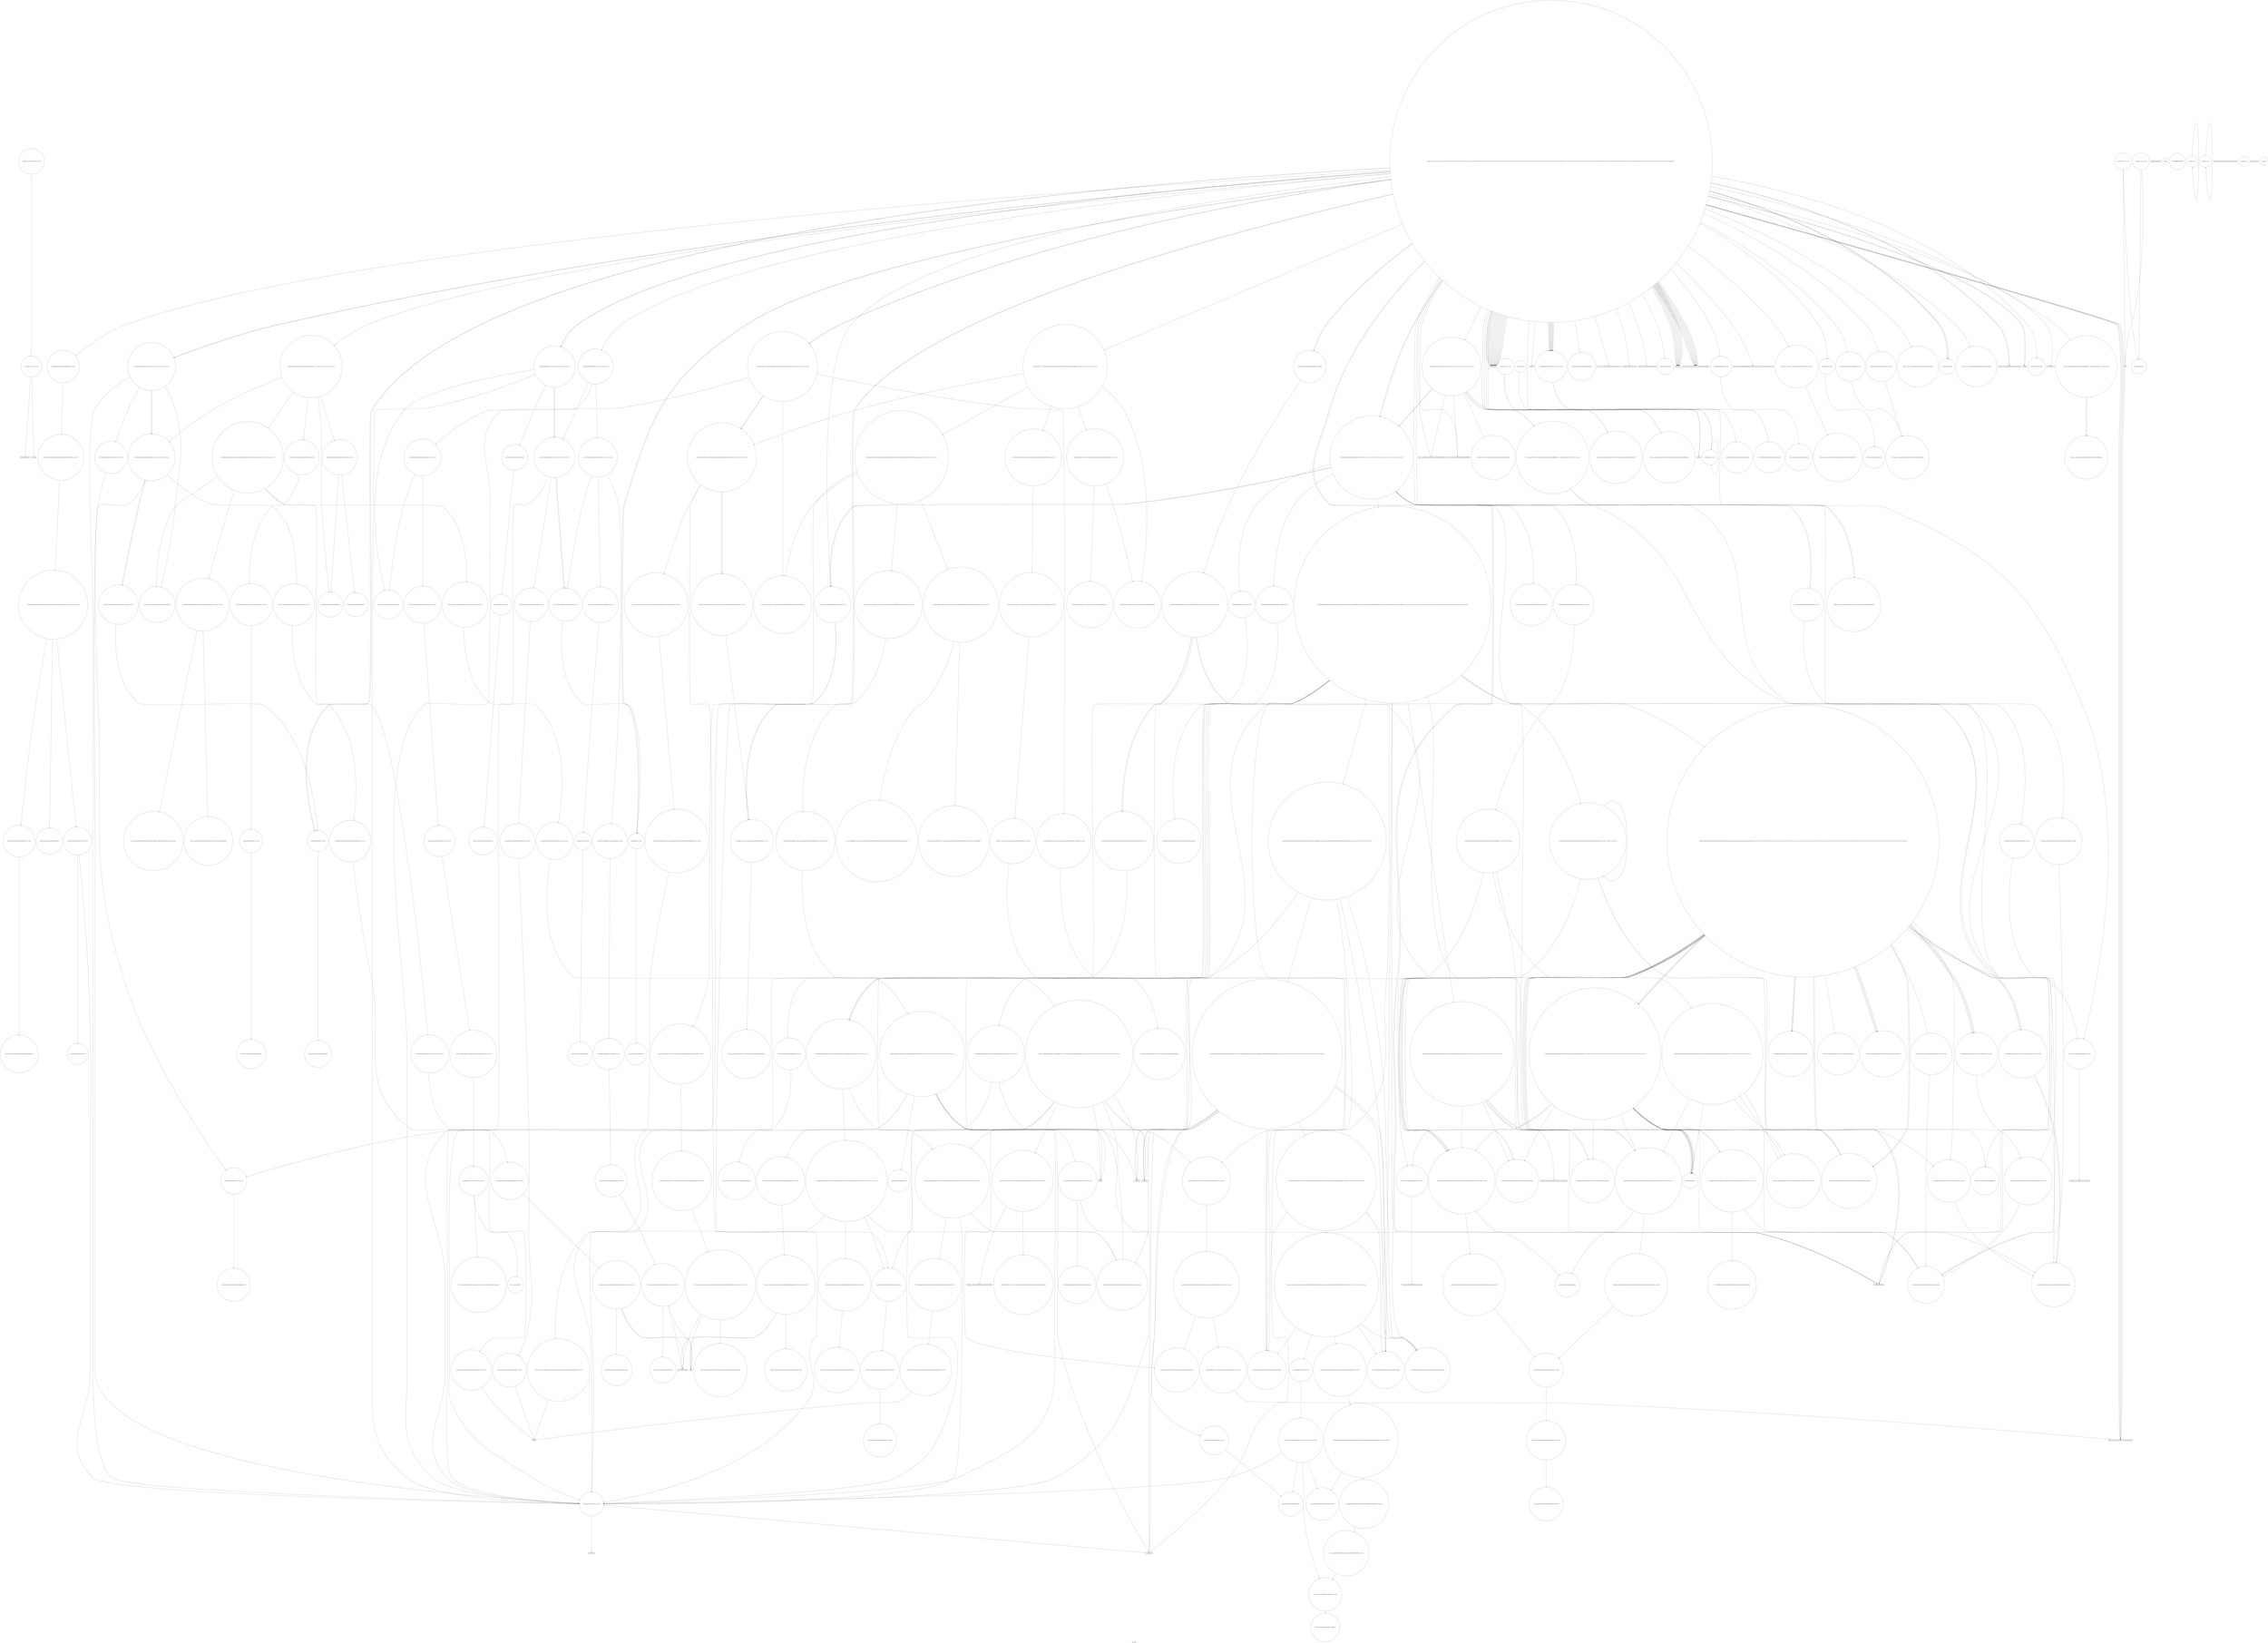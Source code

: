digraph "Call Graph" {
	label="Call Graph";

	Node0x561d934e33d0 [shape=record,shape=circle,label="{__cxx_global_var_init|{<s0>1|<s1>2}}"];
	Node0x561d934e33d0:s0 -> Node0x561d934e3450[color=black];
	Node0x561d934e33d0:s1 -> Node0x561d93a0e540[color=black];
	Node0x561d93a1a7a0 [shape=record,shape=Mrecord,label="{_ZSt18_Rb_tree_incrementPSt18_Rb_tree_node_base}"];
	Node0x561d93a15e00 [shape=record,shape=circle,label="{_ZNSt4pairIKciEC2IJRS0_EJLm0EEJEJEEERSt5tupleIJDpT_EERS4_IJDpT1_EESt12_Index_tupleIJXspT0_EEESD_IJXspT2_EEE|{<s0>382|<s1>383}}"];
	Node0x561d93a15e00:s0 -> Node0x561d93a15e80[color=black];
	Node0x561d93a15e00:s1 -> Node0x561d93a15c00[color=black];
	Node0x561d93a0fc40 [shape=record,shape=circle,label="{_ZNSt16allocator_traitsISaISt13_Rb_tree_nodeISt4pairIKciEEEE10deallocateERS5_PS4_m|{<s0>225}}"];
	Node0x561d93a0fc40:s0 -> Node0x561d93a0fcc0[color=black];
	Node0x561d93a0eac0 [shape=record,shape=Mrecord,label="{sqrt}"];
	Node0x561d93a124e0 [shape=record,shape=circle,label="{_ZSt7forwardIRPSt18_Rb_tree_node_baseEOT_RNSt16remove_referenceIS3_E4typeE}"];
	Node0x561d93a10340 [shape=record,shape=circle,label="{_ZN9__gnu_cxx13new_allocatorINSt7__cxx1112basic_stringIcSt11char_traitsIcESaIcEEEEC2ERKS7_}"];
	Node0x561d93a0f1c0 [shape=record,shape=Mrecord,label="{_ZNSt7__cxx1112basic_stringIcSt11char_traitsIcESaIcEED1Ev}"];
	Node0x561d93a12be0 [shape=record,shape=circle,label="{_ZNSt12_Vector_baseIiSaIiEE12_Vector_implD2Ev|{<s0>425}}"];
	Node0x561d93a12be0:s0 -> Node0x561d93a0f8c0[color=black];
	Node0x561d93a10a40 [shape=record,shape=circle,label="{_ZSt10_ConstructINSt7__cxx1112basic_stringIcSt11char_traitsIcESaIcEEEJRKS5_EEvPT_DpOT0_|{<s0>258|<s1>259}}"];
	Node0x561d93a10a40:s0 -> Node0x561d93a14580[color=black];
	Node0x561d93a10a40:s1 -> Node0x561d93a14600[color=black];
	Node0x561d93a0f8c0 [shape=record,shape=circle,label="{_ZNSaIiED2Ev|{<s0>150}}"];
	Node0x561d93a0f8c0:s0 -> Node0x561d93a128e0[color=black];
	Node0x561d93a132e0 [shape=record,shape=circle,label="{_ZNSt12_Vector_baseIiSaIiEE13_M_deallocateEPim|{<s0>437}}"];
	Node0x561d93a132e0:s0 -> Node0x561d93a13360[color=black];
	Node0x561d93a14980 [shape=record,shape=circle,label="{_ZN9__gnu_cxx13new_allocatorINSt7__cxx1112basic_stringIcSt11char_traitsIcESaIcEEEE10deallocateEPS6_m|{<s0>267}}"];
	Node0x561d93a14980:s0 -> Node0x561d93a0fd40[color=black];
	Node0x561d93a10fe0 [shape=record,shape=circle,label="{_ZNSt3mapIciSt4lessIcESaISt4pairIKciEEE5beginEv|{<s0>178}}"];
	Node0x561d93a10fe0:s0 -> Node0x561d93a12560[color=black];
	Node0x561d93a139e0 [shape=record,shape=circle,label="{_ZNSaISt4pairIicEEC2ERKS1_|{<s0>454}}"];
	Node0x561d93a139e0:s0 -> Node0x561d93a13a60[color=black];
	Node0x561d93a15080 [shape=record,shape=circle,label="{_ZNSt17_Rb_tree_iteratorISt4pairIKciEEC2EPSt18_Rb_tree_node_base}"];
	Node0x561d93a116e0 [shape=record,shape=circle,label="{_ZNSt8_Rb_treeIcSt4pairIKciESt10_Select1stIS2_ESt4lessIcESaIS2_EE13_Rb_tree_implIS6_Lb1EEC2Ev|{<s0>195|<s1>196|<s2>197}}"];
	Node0x561d93a116e0:s0 -> Node0x561d93a11760[color=black];
	Node0x561d93a116e0:s1 -> Node0x561d93a117e0[color=black];
	Node0x561d93a116e0:s2 -> Node0x561d93a11860[color=black];
	Node0x561d93a140e0 [shape=record,shape=circle,label="{_ZSt11__addressofISt4pairIicEEPT_RS2_}"];
	Node0x561d93a15780 [shape=record,shape=circle,label="{_ZNSt8_Rb_treeIcSt4pairIKciESt10_Select1stIS2_ESt4lessIcESaIS2_EE17_M_construct_nodeIJRKSt21piecewise_construct_tSt5tupleIJRS1_EESD_IJEEEEEvPSt13_Rb_tree_nodeIS2_EDpOT_|{<s0>351|<s1>352|<s2>353|<s3>354|<s4>355|<s5>356|<s6>357|<s7>358|<s8>359|<s9>360|<s10>361}}"];
	Node0x561d93a15780:s0 -> Node0x561d93a121e0[color=black];
	Node0x561d93a15780:s1 -> Node0x561d93a12260[color=black];
	Node0x561d93a15780:s2 -> Node0x561d93a15480[color=black];
	Node0x561d93a15780:s3 -> Node0x561d93a15500[color=black];
	Node0x561d93a15780:s4 -> Node0x561d93a15580[color=black];
	Node0x561d93a15780:s5 -> Node0x561d93a15980[color=black];
	Node0x561d93a15780:s6 -> Node0x561d93a11a60[color=black];
	Node0x561d93a15780:s7 -> Node0x561d93a120e0[color=black];
	Node0x561d93a15780:s8 -> Node0x561d93a14400[color=black];
	Node0x561d93a15780:s9 -> Node0x561d93a14480[color=black];
	Node0x561d93a15780:s10 -> Node0x561d93a119e0[color=black];
	Node0x561d93a11de0 [shape=record,shape=circle,label="{_ZNSt8_Rb_treeIcSt4pairIKciESt10_Select1stIS2_ESt4lessIcESaIS2_EE8_M_beginEv}"];
	Node0x561d934e3450 [shape=record,shape=Mrecord,label="{_ZNSt8ios_base4InitC1Ev}"];
	Node0x561d93a1a820 [shape=record,shape=circle,label="{_GLOBAL__sub_I_mk.al13n_0_0.cpp|{<s0>481}}"];
	Node0x561d93a1a820:s0 -> Node0x561d934e33d0[color=black];
	Node0x561d93a15e80 [shape=record,shape=circle,label="{_ZSt3getILm0EJRKcEERNSt13tuple_elementIXT_ESt5tupleIJDpT0_EEE4typeERS6_|{<s0>384}}"];
	Node0x561d93a15e80:s0 -> Node0x561d93a15f00[color=black];
	Node0x561d93a0fcc0 [shape=record,shape=circle,label="{_ZN9__gnu_cxx13new_allocatorISt13_Rb_tree_nodeISt4pairIKciEEE10deallocateEPS5_m|{<s0>226}}"];
	Node0x561d93a0fcc0:s0 -> Node0x561d93a0fd40[color=black];
	Node0x561d93a0eb40 [shape=record,shape=circle,label="{_Z5isqrtx|{<s0>11|<s1>12}}"];
	Node0x561d93a0eb40:s0 -> Node0x561d93a0eac0[color=black];
	Node0x561d93a0eb40:s1 -> Node0x561d93a0ea40[color=black];
	Node0x561d93a12560 [shape=record,shape=circle,label="{_ZNSt8_Rb_treeIcSt4pairIKciESt10_Select1stIS2_ESt4lessIcESaIS2_EE5beginEv|{<s0>410}}"];
	Node0x561d93a12560:s0 -> Node0x561d93a15080[color=black];
	Node0x561d93a103c0 [shape=record,shape=circle,label="{_ZSt8distanceIPKNSt7__cxx1112basic_stringIcSt11char_traitsIcESaIcEEEENSt15iterator_traitsIT_E15difference_typeES9_S9_|{<s0>241|<s1>242}}"];
	Node0x561d93a103c0:s0 -> Node0x561d93a10640[color=black];
	Node0x561d93a103c0:s1 -> Node0x561d93a105c0[color=black];
	Node0x561d93a0f240 [shape=record,shape=Mrecord,label="{_ZNSaIcED1Ev}"];
	Node0x561d93a12c60 [shape=record,shape=circle,label="{_ZNSaIiEC2ERKS_|{<s0>426}}"];
	Node0x561d93a12c60:s0 -> Node0x561d93a12ce0[color=black];
	Node0x561d93a10ac0 [shape=record,shape=circle,label="{_ZSt11__addressofINSt7__cxx1112basic_stringIcSt11char_traitsIcESaIcEEEEPT_RS6_}"];
	Node0x561d93a0f940 [shape=record,shape=circle,label="{_ZNSt4pairIicEC2IicLb1EEEOT_OT0_|{<s0>151|<s1>152}}"];
	Node0x561d93a0f940:s0 -> Node0x561d93a11b60[color=black];
	Node0x561d93a0f940:s1 -> Node0x561d93a11be0[color=black];
	Node0x561d93a13360 [shape=record,shape=circle,label="{_ZNSt16allocator_traitsISaIiEE10deallocateERS0_Pim|{<s0>438}}"];
	Node0x561d93a13360:s0 -> Node0x561d93a133e0[color=black];
	Node0x561d93a14a00 [shape=record,shape=circle,label="{_ZSt8_DestroyIPNSt7__cxx1112basic_stringIcSt11char_traitsIcESaIcEEES5_EvT_S7_RSaIT0_E|{<s0>268}}"];
	Node0x561d93a14a00:s0 -> Node0x561d93a10b40[color=black];
	Node0x561d93a11060 [shape=record,shape=circle,label="{_ZNSt3mapIciSt4lessIcESaISt4pairIKciEEE3endEv|{<s0>179}}"];
	Node0x561d93a11060:s0 -> Node0x561d93a1a720[color=black];
	Node0x561d93a13a60 [shape=record,shape=circle,label="{_ZN9__gnu_cxx13new_allocatorISt4pairIicEEC2ERKS3_}"];
	Node0x561d93a15100 [shape=record,shape=circle,label="{_ZNKSt10_Select1stISt4pairIKciEEclERKS2_}"];
	Node0x561d93a11760 [shape=record,shape=circle,label="{_ZNSaISt13_Rb_tree_nodeISt4pairIKciEEEC2Ev|{<s0>198}}"];
	Node0x561d93a11760:s0 -> Node0x561d93a118e0[color=black];
	Node0x561d93a14160 [shape=record,shape=circle,label="{_ZSt8_DestroyIPSt4pairIicEEvT_S3_|{<s0>474}}"];
	Node0x561d93a14160:s0 -> Node0x561d93a14260[color=black];
	Node0x561d93a15800 [shape=record,shape=circle,label="{_ZNSt16allocator_traitsISaISt13_Rb_tree_nodeISt4pairIKciEEEE8allocateERS5_m|{<s0>362}}"];
	Node0x561d93a15800:s0 -> Node0x561d93a15880[color=black];
	Node0x561d93a11e60 [shape=record,shape=circle,label="{_ZNSt8_Rb_treeIcSt4pairIKciESt10_Select1stIS2_ESt4lessIcESaIS2_EE13_Rb_tree_implIS6_Lb1EED2Ev|{<s0>212}}"];
	Node0x561d93a11e60:s0 -> Node0x561d93a0fdc0[color=black];
	Node0x561d93a0e4c0 [shape=record,shape=Mrecord,label="{_ZNSt8ios_base4InitD1Ev}"];
	Node0x561d93a15f00 [shape=record,shape=circle,label="{_ZSt12__get_helperILm0ERKcJEERT0_RSt11_Tuple_implIXT_EJS2_DpT1_EE|{<s0>385}}"];
	Node0x561d93a15f00:s0 -> Node0x561d93a15c80[color=black];
	Node0x561d93a0fd40 [shape=record,shape=Mrecord,label="{_ZdlPv}"];
	Node0x561d93a0ebc0 [shape=record,shape=circle,label="{_Z3sgnx}"];
	Node0x561d93a125e0 [shape=record,shape=circle,label="{_ZNSt4pairIPSt18_Rb_tree_node_baseS1_EC2IRPSt13_Rb_tree_nodeIS_IKciEERS1_Lb1EEEOT_OT0_|{<s0>411|<s1>412}}"];
	Node0x561d93a125e0:s0 -> Node0x561d93a12660[color=black];
	Node0x561d93a125e0:s1 -> Node0x561d93a124e0[color=black];
	Node0x561d93a10440 [shape=record,shape=circle,label="{_ZNSt12_Vector_baseINSt7__cxx1112basic_stringIcSt11char_traitsIcESaIcEEESaIS5_EE11_M_allocateEm|{<s0>243}}"];
	Node0x561d93a10440:s0 -> Node0x561d93a106c0[color=black];
	Node0x561d93a0f2c0 [shape=record,shape=Mrecord,label="{_ZNSirsERi}"];
	Node0x561d93a12ce0 [shape=record,shape=circle,label="{_ZN9__gnu_cxx13new_allocatorIiEC2ERKS1_}"];
	Node0x561d93a10b40 [shape=record,shape=circle,label="{_ZSt8_DestroyIPNSt7__cxx1112basic_stringIcSt11char_traitsIcESaIcEEEEvT_S7_|{<s0>260}}"];
	Node0x561d93a10b40:s0 -> Node0x561d93a14680[color=black];
	Node0x561d93a0f9c0 [shape=record,shape=circle,label="{_ZNSaISt4pairIicEEC2Ev|{<s0>153}}"];
	Node0x561d93a0f9c0:s0 -> Node0x561d93a135e0[color=black];
	Node0x561d93a133e0 [shape=record,shape=circle,label="{_ZN9__gnu_cxx13new_allocatorIiE10deallocateEPim|{<s0>439}}"];
	Node0x561d93a133e0:s0 -> Node0x561d93a0fd40[color=black];
	Node0x561d93a14a80 [shape=record,shape=circle,label="{_ZNK9__gnu_cxx17__normal_iteratorIPcNSt7__cxx1112basic_stringIcSt11char_traitsIcESaIcEEEE4baseEv}"];
	Node0x561d93a110e0 [shape=record,shape=circle,label="{_ZNKSt17_Rb_tree_iteratorISt4pairIKciEEneERKS3_}"];
	Node0x561d93a13ae0 [shape=record,shape=circle,label="{_ZSt8distanceIPKSt4pairIicEENSt15iterator_traitsIT_E15difference_typeES5_S5_|{<s0>455|<s1>456}}"];
	Node0x561d93a13ae0:s0 -> Node0x561d93a13d60[color=black];
	Node0x561d93a13ae0:s1 -> Node0x561d93a13ce0[color=black];
	Node0x561d93a15180 [shape=record,shape=circle,label="{_ZNSt8_Rb_treeIcSt4pairIKciESt10_Select1stIS2_ESt4lessIcESaIS2_EE8_S_valueEPKSt13_Rb_tree_nodeIS2_E|{<s0>298}}"];
	Node0x561d93a15180:s0 -> Node0x561d93a15200[color=black];
	Node0x561d93a117e0 [shape=record,shape=circle,label="{_ZNSt20_Rb_tree_key_compareISt4lessIcEEC2Ev}"];
	Node0x561d93a141e0 [shape=record,shape=circle,label="{_ZSt7forwardIRKSt4pairIicEEOT_RNSt16remove_referenceIS4_E4typeE}"];
	Node0x561d93a15880 [shape=record,shape=circle,label="{_ZN9__gnu_cxx13new_allocatorISt13_Rb_tree_nodeISt4pairIKciEEE8allocateEmPKv|{<s0>363|<s1>364|<s2>365}}"];
	Node0x561d93a15880:s0 -> Node0x561d93a15900[color=black];
	Node0x561d93a15880:s1 -> Node0x561d93a10840[color=black];
	Node0x561d93a15880:s2 -> Node0x561d93a108c0[color=black];
	Node0x561d93a11ee0 [shape=record,shape=circle,label="{_ZNSt8_Rb_treeIcSt4pairIKciESt10_Select1stIS2_ESt4lessIcESaIS2_EE8_S_rightEPSt18_Rb_tree_node_base}"];
	Node0x561d93a0e540 [shape=record,shape=Mrecord,label="{__cxa_atexit}"];
	Node0x561d93a15f80 [shape=record,shape=circle,label="{_ZNKSt23_Rb_tree_const_iteratorISt4pairIKciEE13_M_const_castEv|{<s0>386}}"];
	Node0x561d93a15f80:s0 -> Node0x561d93a15080[color=black];
	Node0x561d93a0fdc0 [shape=record,shape=circle,label="{_ZNSaISt13_Rb_tree_nodeISt4pairIKciEEED2Ev|{<s0>227}}"];
	Node0x561d93a0fdc0:s0 -> Node0x561d93a0fe40[color=black];
	Node0x561d93a0ec40 [shape=record,shape=circle,label="{_Z4put2RSoRKSt5tupleIJEE}"];
	Node0x561d93a12660 [shape=record,shape=circle,label="{_ZSt7forwardIRPSt13_Rb_tree_nodeISt4pairIKciEEEOT_RNSt16remove_referenceIS7_E4typeE}"];
	Node0x561d93a104c0 [shape=record,shape=circle,label="{_ZSt22__uninitialized_copy_aIPKNSt7__cxx1112basic_stringIcSt11char_traitsIcESaIcEEEPS5_S5_ET0_T_SA_S9_RSaIT1_E|{<s0>244}}"];
	Node0x561d93a104c0:s0 -> Node0x561d93a10940[color=black];
	Node0x561d93a0f340 [shape=record,shape=Mrecord,label="{_ZNSt7__cxx1112basic_stringIcSt11char_traitsIcESaIcEEC1Ev}"];
	Node0x561d93a12d60 [shape=record,shape=circle,label="{_ZNSt12_Vector_baseIiSaIiEE11_M_allocateEm|{<s0>427}}"];
	Node0x561d93a12d60:s0 -> Node0x561d93a12de0[color=black];
	Node0x561d93a14400 [shape=record,shape=Mrecord,label="{__cxa_rethrow}"];
	Node0x561d93a0fa40 [shape=record,shape=circle,label="{_ZNSt6vectorISt4pairIicESaIS1_EEC2ESt16initializer_listIS1_ERKS2_|{<s0>154|<s1>155|<s2>156|<s3>157|<s4>158}}"];
	Node0x561d93a0fa40:s0 -> Node0x561d93a136e0[color=black];
	Node0x561d93a0fa40:s1 -> Node0x561d93a137e0[color=black];
	Node0x561d93a0fa40:s2 -> Node0x561d93a13860[color=black];
	Node0x561d93a0fa40:s3 -> Node0x561d93a13760[color=black];
	Node0x561d93a0fa40:s4 -> Node0x561d93a138e0[color=black];
	Node0x561d93a13460 [shape=record,shape=circle,label="{_ZSt8_DestroyIPiiEvT_S1_RSaIT0_E|{<s0>440}}"];
	Node0x561d93a13460:s0 -> Node0x561d93a134e0[color=black];
	Node0x561d93a14b00 [shape=record,shape=circle,label="{_ZNSt3mapIciSt4lessIcESaISt4pairIKciEEE11lower_boundERS3_|{<s0>269}}"];
	Node0x561d93a14b00:s0 -> Node0x561d93a14e80[color=black];
	Node0x561d93a11160 [shape=record,shape=circle,label="{_ZNKSt17_Rb_tree_iteratorISt4pairIKciEEdeEv|{<s0>180|<s1>181}}"];
	Node0x561d93a11160:s0 -> Node0x561d93a12260[color=black];
	Node0x561d93a11160:s1 -> Node0x561d93a119e0[color=black];
	Node0x561d93a13b60 [shape=record,shape=circle,label="{_ZNSt12_Vector_baseISt4pairIicESaIS1_EE11_M_allocateEm|{<s0>457}}"];
	Node0x561d93a13b60:s0 -> Node0x561d93a13de0[color=black];
	Node0x561d93a15200 [shape=record,shape=circle,label="{_ZNKSt13_Rb_tree_nodeISt4pairIKciEE9_M_valptrEv|{<s0>299}}"];
	Node0x561d93a15200:s0 -> Node0x561d93a15280[color=black];
	Node0x561d93a11860 [shape=record,shape=circle,label="{_ZNSt15_Rb_tree_headerC2Ev|{<s0>199|<s1>200}}"];
	Node0x561d93a11860:s0 -> Node0x561d93a11960[color=black];
	Node0x561d93a11860:s1 -> Node0x561d93a119e0[color=black];
	Node0x561d93a14260 [shape=record,shape=circle,label="{_ZNSt12_Destroy_auxILb1EE9__destroyIPSt4pairIicEEEvT_S5_}"];
	Node0x561d93a15900 [shape=record,shape=circle,label="{_ZNK9__gnu_cxx13new_allocatorISt13_Rb_tree_nodeISt4pairIKciEEE8max_sizeEv}"];
	Node0x561d93a11f60 [shape=record,shape=circle,label="{_ZNSt8_Rb_treeIcSt4pairIKciESt10_Select1stIS2_ESt4lessIcESaIS2_EE7_S_leftEPSt18_Rb_tree_node_base}"];
	Node0x561d93a0e5c0 [shape=record,shape=circle,label="{_Z3gcdii|{<s0>3}}"];
	Node0x561d93a0e5c0:s0 -> Node0x561d93a0e5c0[color=black];
	Node0x561d93a16000 [shape=record,shape=circle,label="{_ZNKSt8_Rb_treeIcSt4pairIKciESt10_Select1stIS2_ESt4lessIcESaIS2_EE4sizeEv}"];
	Node0x561d93a0fe40 [shape=record,shape=circle,label="{_ZN9__gnu_cxx13new_allocatorISt13_Rb_tree_nodeISt4pairIKciEEED2Ev}"];
	Node0x561d93a0ecc0 [shape=record,shape=circle,label="{main|{<s0>13|<s1>14|<s2>15|<s3>16|<s4>17|<s5>18|<s6>19|<s7>20|<s8>21|<s9>22|<s10>23|<s11>24|<s12>25|<s13>26|<s14>27|<s15>28|<s16>29|<s17>30|<s18>31|<s19>32|<s20>33|<s21>34|<s22>35|<s23>36|<s24>37|<s25>38|<s26>39|<s27>40|<s28>41|<s29>42|<s30>43|<s31>44|<s32>45|<s33>46|<s34>47|<s35>48|<s36>49|<s37>50|<s38>51|<s39>52|<s40>53|<s41>54|<s42>55|<s43>56|<s44>57|<s45>58|<s46>59|<s47>60|<s48>61|<s49>62|<s50>63|<s51>64|<s52>65|<s53>66|<s54>67|<s55>68|<s56>69|<s57>70|<s58>71|<s59>72|<s60>73|<s61>74|<s62>75|<s63>76|<s64>truncated...}}"];
	Node0x561d93a0ecc0:s0 -> Node0x561d93a0ed40[color=black];
	Node0x561d93a0ecc0:s1 -> Node0x561d93a0edc0[color=black];
	Node0x561d93a0ecc0:s2 -> Node0x561d93a0ee40[color=black];
	Node0x561d93a0ecc0:s3 -> Node0x561d93a0eec0[color=black];
	Node0x561d93a0ecc0:s4 -> Node0x561d93a0ef40[color=black];
	Node0x561d93a0ecc0:s5 -> Node0x561d93a0eec0[color=black];
	Node0x561d93a0ecc0:s6 -> Node0x561d93a0ef40[color=black];
	Node0x561d93a0ecc0:s7 -> Node0x561d93a0eec0[color=black];
	Node0x561d93a0ecc0:s8 -> Node0x561d93a0ef40[color=black];
	Node0x561d93a0ecc0:s9 -> Node0x561d93a0eec0[color=black];
	Node0x561d93a0ecc0:s10 -> Node0x561d93a0ef40[color=black];
	Node0x561d93a0ecc0:s11 -> Node0x561d93a0eec0[color=black];
	Node0x561d93a0ecc0:s12 -> Node0x561d93a0ef40[color=black];
	Node0x561d93a0ecc0:s13 -> Node0x561d93a0eec0[color=black];
	Node0x561d93a0ecc0:s14 -> Node0x561d93a0ef40[color=black];
	Node0x561d93a0ecc0:s15 -> Node0x561d93a0eec0[color=black];
	Node0x561d93a0ecc0:s16 -> Node0x561d93a0ef40[color=black];
	Node0x561d93a0ecc0:s17 -> Node0x561d93a0eec0[color=black];
	Node0x561d93a0ecc0:s18 -> Node0x561d93a0ef40[color=black];
	Node0x561d93a0ecc0:s19 -> Node0x561d93a0eec0[color=black];
	Node0x561d93a0ecc0:s20 -> Node0x561d93a0ef40[color=black];
	Node0x561d93a0ecc0:s21 -> Node0x561d93a0eec0[color=black];
	Node0x561d93a0ecc0:s22 -> Node0x561d93a0ef40[color=black];
	Node0x561d93a0ecc0:s23 -> Node0x561d93a0f040[color=black];
	Node0x561d93a0ecc0:s24 -> Node0x561d93a0f0c0[color=black];
	Node0x561d93a0ecc0:s25 -> Node0x561d93a0f140[color=black];
	Node0x561d93a0ecc0:s26 -> Node0x561d93a0f1c0[color=black];
	Node0x561d93a0ecc0:s27 -> Node0x561d93a0f240[color=black];
	Node0x561d93a0ecc0:s28 -> Node0x561d93a0f240[color=black];
	Node0x561d93a0ecc0:s29 -> Node0x561d93a0f240[color=black];
	Node0x561d93a0ecc0:s30 -> Node0x561d93a0f240[color=black];
	Node0x561d93a0ecc0:s31 -> Node0x561d93a0f240[color=black];
	Node0x561d93a0ecc0:s32 -> Node0x561d93a0f240[color=black];
	Node0x561d93a0ecc0:s33 -> Node0x561d93a0f240[color=black];
	Node0x561d93a0ecc0:s34 -> Node0x561d93a0f240[color=black];
	Node0x561d93a0ecc0:s35 -> Node0x561d93a0f240[color=black];
	Node0x561d93a0ecc0:s36 -> Node0x561d93a0f240[color=black];
	Node0x561d93a0ecc0:s37 -> Node0x561d93a0f2c0[color=black];
	Node0x561d93a0ecc0:s38 -> Node0x561d93a0f340[color=black];
	Node0x561d93a0ecc0:s39 -> Node0x561d93a0f3c0[color=black];
	Node0x561d93a0ecc0:s40 -> Node0x561d93a0f440[color=black];
	Node0x561d93a0ecc0:s41 -> Node0x561d93a0f4c0[color=black];
	Node0x561d93a0ecc0:s42 -> Node0x561d93a0f540[color=black];
	Node0x561d93a0ecc0:s43 -> Node0x561d93a0f5c0[color=black];
	Node0x561d93a0ecc0:s44 -> Node0x561d93a0f640[color=black];
	Node0x561d93a0ecc0:s45 -> Node0x561d93a0f6c0[color=black];
	Node0x561d93a0ecc0:s46 -> Node0x561d93a0f740[color=black];
	Node0x561d93a0ecc0:s47 -> Node0x561d93a0f140[color=black];
	Node0x561d93a0ecc0:s48 -> Node0x561d93a0f1c0[color=black];
	Node0x561d93a0ecc0:s49 -> Node0x561d93a0f240[color=black];
	Node0x561d93a0ecc0:s50 -> Node0x561d93a0f240[color=black];
	Node0x561d93a0ecc0:s51 -> Node0x561d93a0f240[color=black];
	Node0x561d93a0ecc0:s52 -> Node0x561d93a0f240[color=black];
	Node0x561d93a0ecc0:s53 -> Node0x561d93a0f240[color=black];
	Node0x561d93a0ecc0:s54 -> Node0x561d93a0f240[color=black];
	Node0x561d93a0ecc0:s55 -> Node0x561d93a0f240[color=black];
	Node0x561d93a0ecc0:s56 -> Node0x561d93a0f240[color=black];
	Node0x561d93a0ecc0:s57 -> Node0x561d93a0f240[color=black];
	Node0x561d93a0ecc0:s58 -> Node0x561d93a0f240[color=black];
	Node0x561d93a0ecc0:s59 -> Node0x561d93a0f1c0[color=black];
	Node0x561d93a0ecc0:s60 -> Node0x561d93a0f7c0[color=black];
	Node0x561d93a0ecc0:s61 -> Node0x561d93a0f840[color=black];
	Node0x561d93a0ecc0:s62 -> Node0x561d93a0f8c0[color=black];
	Node0x561d93a0ecc0:s63 -> Node0x561d93a0f940[color=black];
	Node0x561d93a0ecc0:s64 -> Node0x561d93a0f940[color=black];
	Node0x561d93a0ecc0:s64 -> Node0x561d93a0f940[color=black];
	Node0x561d93a0ecc0:s64 -> Node0x561d93a0f940[color=black];
	Node0x561d93a0ecc0:s64 -> Node0x561d93a0f940[color=black];
	Node0x561d93a0ecc0:s64 -> Node0x561d93a0f940[color=black];
	Node0x561d93a0ecc0:s64 -> Node0x561d93a0f940[color=black];
	Node0x561d93a0ecc0:s64 -> Node0x561d93a0f940[color=black];
	Node0x561d93a0ecc0:s64 -> Node0x561d93a0f940[color=black];
	Node0x561d93a0ecc0:s64 -> Node0x561d93a0f940[color=black];
	Node0x561d93a0ecc0:s64 -> Node0x561d93a0f9c0[color=black];
	Node0x561d93a0ecc0:s64 -> Node0x561d93a0fa40[color=black];
	Node0x561d93a0ecc0:s64 -> Node0x561d93a0fac0[color=black];
	Node0x561d93a0ecc0:s64 -> Node0x561d93a0fb40[color=black];
	Node0x561d93a0ecc0:s64 -> Node0x561d93a10be0[color=black];
	Node0x561d93a0ecc0:s64 -> Node0x561d93a10c60[color=black];
	Node0x561d93a0ecc0:s64 -> Node0x561d93a10f60[color=black];
	Node0x561d93a0ecc0:s64 -> Node0x561d93a0f8c0[color=black];
	Node0x561d93a0ecc0:s64 -> Node0x561d93a0fac0[color=black];
	Node0x561d93a0ecc0:s64 -> Node0x561d93a10ce0[color=black];
	Node0x561d93a0ecc0:s64 -> Node0x561d93a10d60[color=black];
	Node0x561d93a0ecc0:s64 -> Node0x561d93a0f6c0[color=black];
	Node0x561d93a0ecc0:s64 -> Node0x561d93a10de0[color=black];
	Node0x561d93a0ecc0:s64 -> Node0x561d93a10de0[color=black];
	Node0x561d93a0ecc0:s64 -> Node0x561d93a10e60[color=black];
	Node0x561d93a0ecc0:s64 -> Node0x561d93a10ee0[color=black];
	Node0x561d93a0ecc0:s64 -> Node0x561d93a10f60[color=black];
	Node0x561d93a0ecc0:s64 -> Node0x561d93a10fe0[color=black];
	Node0x561d93a0ecc0:s64 -> Node0x561d93a11060[color=black];
	Node0x561d93a0ecc0:s64 -> Node0x561d93a110e0[color=black];
	Node0x561d93a0ecc0:s64 -> Node0x561d93a11160[color=black];
	Node0x561d93a0ecc0:s64 -> Node0x561d93a10d60[color=black];
	Node0x561d93a0ecc0:s64 -> Node0x561d93a0e840[color=black];
	Node0x561d93a0ecc0:s64 -> Node0x561d93a111e0[color=black];
	Node0x561d93a0ecc0:s64 -> Node0x561d93a11260[color=black];
	Node0x561d93a0ecc0:s64 -> Node0x561d93a112e0[color=black];
	Node0x561d93a0ecc0:s64 -> Node0x561d93a11260[color=black];
	Node0x561d93a0ecc0:s64 -> Node0x561d93a11360[color=black];
	Node0x561d93a0ecc0:s64 -> Node0x561d93a10de0[color=black];
	Node0x561d93a0ecc0:s64 -> Node0x561d93a112e0[color=black];
	Node0x561d93a0ecc0:s64 -> Node0x561d93a113e0[color=black];
	Node0x561d93a0ecc0:s64 -> Node0x561d93a114e0[color=black];
	Node0x561d93a0ecc0:s64 -> Node0x561d93a11560[color=black];
	Node0x561d93a0ecc0:s64 -> Node0x561d93a0f1c0[color=black];
	Node0x561d93a0ecc0:s64 -> Node0x561d93a114e0[color=black];
	Node0x561d93a0ecc0:s64 -> Node0x561d93a11560[color=black];
	Node0x561d93a0ecc0:s64 -> Node0x561d93a0f1c0[color=black];
	Node0x561d93a0ecc0:s64 -> Node0x561d93a115e0[color=black];
	Node0x561d93a0ecc0:s64 -> Node0x561d93a115e0[color=black];
	Node0x561d93a126e0 [shape=record,shape=Mrecord,label="{_ZSt18_Rb_tree_decrementPSt18_Rb_tree_node_base}"];
	Node0x561d93a10540 [shape=record,shape=circle,label="{_ZNSt12_Vector_baseINSt7__cxx1112basic_stringIcSt11char_traitsIcESaIcEEESaIS5_EE19_M_get_Tp_allocatorEv}"];
	Node0x561d93a0f3c0 [shape=record,shape=circle,label="{_ZNSt3mapIciSt4lessIcESaISt4pairIKciEEEC2Ev|{<s0>132}}"];
	Node0x561d93a0f3c0:s0 -> Node0x561d93a11660[color=black];
	Node0x561d93a12de0 [shape=record,shape=circle,label="{_ZNSt16allocator_traitsISaIiEE8allocateERS0_m|{<s0>428}}"];
	Node0x561d93a12de0:s0 -> Node0x561d93a12e60[color=black];
	Node0x561d93a14480 [shape=record,shape=Mrecord,label="{__cxa_end_catch}"];
	Node0x561d93a0fac0 [shape=record,shape=circle,label="{_ZNSaISt4pairIicEED2Ev|{<s0>159}}"];
	Node0x561d93a0fac0:s0 -> Node0x561d93a13660[color=black];
	Node0x561d93a134e0 [shape=record,shape=circle,label="{_ZSt8_DestroyIPiEvT_S1_|{<s0>441}}"];
	Node0x561d93a134e0:s0 -> Node0x561d93a13560[color=black];
	Node0x561d93a14b80 [shape=record,shape=circle,label="{_ZNKSt17_Rb_tree_iteratorISt4pairIKciEEeqERKS3_}"];
	Node0x561d93a111e0 [shape=record,shape=circle,label="{_ZNSt17_Rb_tree_iteratorISt4pairIKciEEppEv|{<s0>182}}"];
	Node0x561d93a111e0:s0 -> Node0x561d93a1a7a0[color=black];
	Node0x561d93a13be0 [shape=record,shape=circle,label="{_ZSt22__uninitialized_copy_aIPKSt4pairIicEPS1_S1_ET0_T_S6_S5_RSaIT1_E|{<s0>458}}"];
	Node0x561d93a13be0:s0 -> Node0x561d93a13f60[color=black];
	Node0x561d93a15280 [shape=record,shape=circle,label="{_ZNK9__gnu_cxx16__aligned_membufISt4pairIKciEE6_M_ptrEv|{<s0>300}}"];
	Node0x561d93a15280:s0 -> Node0x561d93a15300[color=black];
	Node0x561d93a118e0 [shape=record,shape=circle,label="{_ZN9__gnu_cxx13new_allocatorISt13_Rb_tree_nodeISt4pairIKciEEEC2Ev}"];
	Node0x561d93a142e0 [shape=record,shape=circle,label="{_ZNKSt16initializer_listISt4pairIicEE4sizeEv}"];
	Node0x561d93a15980 [shape=record,shape=circle,label="{_ZNSt16allocator_traitsISaISt13_Rb_tree_nodeISt4pairIKciEEEE9constructIS3_JRKSt21piecewise_construct_tSt5tupleIJRS2_EESB_IJEEEEEvRS5_PT_DpOT0_|{<s0>366|<s1>367|<s2>368|<s3>369}}"];
	Node0x561d93a15980:s0 -> Node0x561d93a15480[color=black];
	Node0x561d93a15980:s1 -> Node0x561d93a15500[color=black];
	Node0x561d93a15980:s2 -> Node0x561d93a15580[color=black];
	Node0x561d93a15980:s3 -> Node0x561d93a15a00[color=black];
	Node0x561d93a11fe0 [shape=record,shape=circle,label="{_ZNSt8_Rb_treeIcSt4pairIKciESt10_Select1stIS2_ESt4lessIcESaIS2_EE12_M_drop_nodeEPSt13_Rb_tree_nodeIS2_E|{<s0>213|<s1>214}}"];
	Node0x561d93a11fe0:s0 -> Node0x561d93a12060[color=black];
	Node0x561d93a11fe0:s1 -> Node0x561d93a120e0[color=black];
	Node0x561d93a0e640 [shape=record,shape=circle,label="{_Z3gcdxx|{<s0>4}}"];
	Node0x561d93a0e640:s0 -> Node0x561d93a0e640[color=black];
	Node0x561d93a16080 [shape=record,shape=circle,label="{_ZNSt8_Rb_treeIcSt4pairIKciESt10_Select1stIS2_ESt4lessIcESaIS2_EE6_S_keyEPKSt18_Rb_tree_node_base|{<s0>387|<s1>388}}"];
	Node0x561d93a16080:s0 -> Node0x561d93a12460[color=black];
	Node0x561d93a16080:s1 -> Node0x561d93a15100[color=black];
	Node0x561d93a0fec0 [shape=record,shape=circle,label="{_ZN9__gnu_cxx13new_allocatorINSt7__cxx1112basic_stringIcSt11char_traitsIcESaIcEEEEC2Ev}"];
	Node0x561d93a0ed40 [shape=record,shape=Mrecord,label="{_ZNSt8ios_base15sync_with_stdioEb}"];
	Node0x561d93a12760 [shape=record,shape=Mrecord,label="{_ZSt29_Rb_tree_insert_and_rebalancebPSt18_Rb_tree_node_baseS0_RS_}"];
	Node0x561d93a105c0 [shape=record,shape=circle,label="{_ZSt10__distanceIPKNSt7__cxx1112basic_stringIcSt11char_traitsIcESaIcEEEENSt15iterator_traitsIT_E15difference_typeES9_S9_St26random_access_iterator_tag}"];
	Node0x561d93a0f440 [shape=record,shape=Mrecord,label="{_ZStrsIcSt11char_traitsIcESaIcEERSt13basic_istreamIT_T0_ES7_RNSt7__cxx1112basic_stringIS4_S5_T1_EE}"];
	Node0x561d93a12e60 [shape=record,shape=circle,label="{_ZN9__gnu_cxx13new_allocatorIiE8allocateEmPKv|{<s0>429|<s1>430|<s2>431}}"];
	Node0x561d93a12e60:s0 -> Node0x561d93a12ee0[color=black];
	Node0x561d93a12e60:s1 -> Node0x561d93a10840[color=black];
	Node0x561d93a12e60:s2 -> Node0x561d93a108c0[color=black];
	Node0x561d93a14500 [shape=record,shape=Mrecord,label="{llvm.trap}"];
	Node0x561d93a0fb40 [shape=record,shape=circle,label="{_ZNSt6vectorISt4pairIicESaIS1_EE5beginEv|{<s0>160}}"];
	Node0x561d93a0fb40:s0 -> Node0x561d93a1a620[color=black];
	Node0x561d93a13560 [shape=record,shape=circle,label="{_ZNSt12_Destroy_auxILb1EE9__destroyIPiEEvT_S3_}"];
	Node0x561d93a14c00 [shape=record,shape=circle,label="{_ZNKSt3mapIciSt4lessIcESaISt4pairIKciEEE8key_compEv|{<s0>270}}"];
	Node0x561d93a14c00:s0 -> Node0x561d93a15380[color=black];
	Node0x561d93a11260 [shape=record,shape=Mrecord,label="{_ZStlsISt11char_traitsIcEERSt13basic_ostreamIcT_ES5_PKc}"];
	Node0x561d93a13c60 [shape=record,shape=circle,label="{_ZNSt12_Vector_baseISt4pairIicESaIS1_EE19_M_get_Tp_allocatorEv}"];
	Node0x561d93a15300 [shape=record,shape=circle,label="{_ZNK9__gnu_cxx16__aligned_membufISt4pairIKciEE7_M_addrEv}"];
	Node0x561d93a11960 [shape=record,shape=circle,label="{_ZNSt15_Rb_tree_header8_M_resetEv}"];
	Node0x561d93a14360 [shape=record,shape=circle,label="{_ZNSt12_Vector_baseISt4pairIicESaIS1_EE13_M_deallocateEPS1_m|{<s0>475}}"];
	Node0x561d93a14360:s0 -> Node0x561d93a1a4a0[color=black];
	Node0x561d93a15a00 [shape=record,shape=circle,label="{_ZN9__gnu_cxx13new_allocatorISt13_Rb_tree_nodeISt4pairIKciEEE9constructIS4_JRKSt21piecewise_construct_tSt5tupleIJRS3_EESB_IJEEEEEvPT_DpOT0_|{<s0>370|<s1>371|<s2>372|<s3>373|<s4>374}}"];
	Node0x561d93a15a00:s0 -> Node0x561d93a15480[color=black];
	Node0x561d93a15a00:s1 -> Node0x561d93a15500[color=black];
	Node0x561d93a15a00:s2 -> Node0x561d93a15a80[color=black];
	Node0x561d93a15a00:s3 -> Node0x561d93a15580[color=black];
	Node0x561d93a15a00:s4 -> Node0x561d93a15b00[color=black];
	Node0x561d93a12060 [shape=record,shape=circle,label="{_ZNSt8_Rb_treeIcSt4pairIKciESt10_Select1stIS2_ESt4lessIcESaIS2_EE15_M_destroy_nodeEPSt13_Rb_tree_nodeIS2_E|{<s0>215|<s1>216|<s2>217|<s3>218}}"];
	Node0x561d93a12060:s0 -> Node0x561d93a121e0[color=black];
	Node0x561d93a12060:s1 -> Node0x561d93a12260[color=black];
	Node0x561d93a12060:s2 -> Node0x561d93a12160[color=black];
	Node0x561d93a12060:s3 -> Node0x561d93a119e0[color=black];
	Node0x561d93a0e6c0 [shape=record,shape=circle,label="{_Z5gcdexxxRxS_|{<s0>5}}"];
	Node0x561d93a0e6c0:s0 -> Node0x561d93a0e6c0[color=black];
	Node0x561d93a16100 [shape=record,shape=circle,label="{_ZNSt8_Rb_treeIcSt4pairIKciESt10_Select1stIS2_ESt4lessIcESaIS2_EE12_M_rightmostEv}"];
	Node0x561d93a0ff40 [shape=record,shape=circle,label="{_ZN9__gnu_cxx13new_allocatorINSt7__cxx1112basic_stringIcSt11char_traitsIcESaIcEEEED2Ev}"];
	Node0x561d93a0edc0 [shape=record,shape=Mrecord,label="{_ZNSt9basic_iosIcSt11char_traitsIcEE3tieEPSo}"];
	Node0x561d93a127e0 [shape=record,shape=circle,label="{_ZNSt11_Tuple_implILm0EJRKcEEC2ES1_|{<s0>413}}"];
	Node0x561d93a127e0:s0 -> Node0x561d93a15d00[color=black];
	Node0x561d93a10640 [shape=record,shape=circle,label="{_ZSt19__iterator_categoryIPKNSt7__cxx1112basic_stringIcSt11char_traitsIcESaIcEEEENSt15iterator_traitsIT_E17iterator_categoryERKS9_}"];
	Node0x561d93a0f4c0 [shape=record,shape=Mrecord,label="{_ZNSt7__cxx1112basic_stringIcSt11char_traitsIcESaIcEE5beginEv}"];
	Node0x561d93a12ee0 [shape=record,shape=circle,label="{_ZNK9__gnu_cxx13new_allocatorIiE8max_sizeEv}"];
	Node0x561d93a14580 [shape=record,shape=circle,label="{_ZSt7forwardIRKNSt7__cxx1112basic_stringIcSt11char_traitsIcESaIcEEEEOT_RNSt16remove_referenceIS8_E4typeE}"];
	Node0x561d93a10be0 [shape=record,shape=circle,label="{_ZNSt6vectorISt4pairIicESaIS1_EE3endEv|{<s0>161}}"];
	Node0x561d93a10be0:s0 -> Node0x561d93a1a620[color=black];
	Node0x561d93a135e0 [shape=record,shape=circle,label="{_ZN9__gnu_cxx13new_allocatorISt4pairIicEEC2Ev}"];
	Node0x561d93a14c80 [shape=record,shape=circle,label="{_ZNKSt4lessIcEclERKcS2_}"];
	Node0x561d93a112e0 [shape=record,shape=Mrecord,label="{_ZNSolsEi}"];
	Node0x561d93a13ce0 [shape=record,shape=circle,label="{_ZSt10__distanceIPKSt4pairIicEENSt15iterator_traitsIT_E15difference_typeES5_S5_St26random_access_iterator_tag}"];
	Node0x561d93a15380 [shape=record,shape=circle,label="{_ZNKSt8_Rb_treeIcSt4pairIKciESt10_Select1stIS2_ESt4lessIcESaIS2_EE8key_compEv}"];
	Node0x561d93a119e0 [shape=record,shape=circle,label="{__clang_call_terminate|{<s0>201|<s1>202}}"];
	Node0x561d93a119e0:s0 -> Node0x561d93a11a60[color=black];
	Node0x561d93a119e0:s1 -> Node0x561d93a11ae0[color=black];
	Node0x561d93a1a420 [shape=record,shape=circle,label="{_ZNSt12_Vector_baseISt4pairIicESaIS1_EE12_Vector_implD2Ev|{<s0>476}}"];
	Node0x561d93a1a420:s0 -> Node0x561d93a0fac0[color=black];
	Node0x561d93a15a80 [shape=record,shape=circle,label="{_ZNSt5tupleIJRKcEEC2EOS2_|{<s0>375}}"];
	Node0x561d93a15a80:s0 -> Node0x561d93a15b80[color=black];
	Node0x561d93a120e0 [shape=record,shape=circle,label="{_ZNSt8_Rb_treeIcSt4pairIKciESt10_Select1stIS2_ESt4lessIcESaIS2_EE11_M_put_nodeEPSt13_Rb_tree_nodeIS2_E|{<s0>219|<s1>220|<s2>221}}"];
	Node0x561d93a120e0:s0 -> Node0x561d93a121e0[color=black];
	Node0x561d93a120e0:s1 -> Node0x561d93a0fc40[color=black];
	Node0x561d93a120e0:s2 -> Node0x561d93a119e0[color=black];
	Node0x561d93a0e740 [shape=record,shape=circle,label="{_Z3invxx|{<s0>6}}"];
	Node0x561d93a0e740:s0 -> Node0x561d93a0e6c0[color=black];
	Node0x561d93a16180 [shape=record,shape=circle,label="{_ZNSt4pairIPSt18_Rb_tree_node_baseS1_EC2IRS1_Lb1EEERKS1_OT_|{<s0>389}}"];
	Node0x561d93a16180:s0 -> Node0x561d93a124e0[color=black];
	Node0x561d93a0ffc0 [shape=record,shape=circle,label="{_ZNSt12_Vector_baseINSt7__cxx1112basic_stringIcSt11char_traitsIcESaIcEEESaIS5_EEC2ERKS6_|{<s0>228}}"];
	Node0x561d93a0ffc0:s0 -> Node0x561d93a10240[color=black];
	Node0x561d93a0ee40 [shape=record,shape=circle,label="{_ZNSt8ios_base9precisionEl}"];
	Node0x561d93a12860 [shape=record,shape=circle,label="{_ZN9__gnu_cxx13new_allocatorIiEC2Ev}"];
	Node0x561d93a106c0 [shape=record,shape=circle,label="{_ZNSt16allocator_traitsISaINSt7__cxx1112basic_stringIcSt11char_traitsIcESaIcEEEEE8allocateERS6_m|{<s0>245}}"];
	Node0x561d93a106c0:s0 -> Node0x561d93a10740[color=black];
	Node0x561d93a0f540 [shape=record,shape=Mrecord,label="{_ZNSt7__cxx1112basic_stringIcSt11char_traitsIcESaIcEE3endEv}"];
	Node0x561d93a12f60 [shape=record,shape=circle,label="{_ZSt27__uninitialized_default_n_aIPimiET_S1_T0_RSaIT1_E|{<s0>432}}"];
	Node0x561d93a12f60:s0 -> Node0x561d93a13060[color=black];
	Node0x561d93a14600 [shape=record,shape=Mrecord,label="{_ZNSt7__cxx1112basic_stringIcSt11char_traitsIcESaIcEEC1ERKS4_}"];
	Node0x561d93a10c60 [shape=record,shape=circle,label="{_ZN9__gnu_cxxneIPSt4pairIicESt6vectorIS2_SaIS2_EEEEbRKNS_17__normal_iteratorIT_T0_EESC_|{<s0>162|<s1>163}}"];
	Node0x561d93a10c60:s0 -> Node0x561d93a1a6a0[color=black];
	Node0x561d93a10c60:s1 -> Node0x561d93a1a6a0[color=black];
	Node0x561d93a13660 [shape=record,shape=circle,label="{_ZN9__gnu_cxx13new_allocatorISt4pairIicEED2Ev}"];
	Node0x561d93a14d00 [shape=record,shape=circle,label="{_ZNSt8_Rb_treeIcSt4pairIKciESt10_Select1stIS2_ESt4lessIcESaIS2_EE22_M_emplace_hint_uniqueIJRKSt21piecewise_construct_tSt5tupleIJRS1_EESD_IJEEEEESt17_Rb_tree_iteratorIS2_ESt23_Rb_tree_const_iteratorIS2_EDpOT_|{<s0>271|<s1>272|<s2>273|<s3>274|<s4>275|<s5>276|<s6>277|<s7>278|<s8>279|<s9>280|<s10>281|<s11>282|<s12>283|<s13>284|<s14>285|<s15>286}}"];
	Node0x561d93a14d00:s0 -> Node0x561d93a15480[color=black];
	Node0x561d93a14d00:s1 -> Node0x561d93a15500[color=black];
	Node0x561d93a14d00:s2 -> Node0x561d93a15580[color=black];
	Node0x561d93a14d00:s3 -> Node0x561d93a15400[color=black];
	Node0x561d93a14d00:s4 -> Node0x561d93a10d60[color=black];
	Node0x561d93a14d00:s5 -> Node0x561d93a15000[color=black];
	Node0x561d93a14d00:s6 -> Node0x561d93a15600[color=black];
	Node0x561d93a14d00:s7 -> Node0x561d93a15680[color=black];
	Node0x561d93a14d00:s8 -> Node0x561d93a11a60[color=black];
	Node0x561d93a14d00:s9 -> Node0x561d93a11fe0[color=black];
	Node0x561d93a14d00:s10 -> Node0x561d93a14400[color=black];
	Node0x561d93a14d00:s11 -> Node0x561d93a11fe0[color=black];
	Node0x561d93a14d00:s12 -> Node0x561d93a15080[color=black];
	Node0x561d93a14d00:s13 -> Node0x561d93a14480[color=black];
	Node0x561d93a14d00:s14 -> Node0x561d93a14500[color=black];
	Node0x561d93a14d00:s15 -> Node0x561d93a119e0[color=black];
	Node0x561d93a11360 [shape=record,shape=circle,label="{_ZNKSt6vectorIiSaIiEE4sizeEv}"];
	Node0x561d93a13d60 [shape=record,shape=circle,label="{_ZSt19__iterator_categoryIPKSt4pairIicEENSt15iterator_traitsIT_E17iterator_categoryERKS5_}"];
	Node0x561d93a15400 [shape=record,shape=circle,label="{_ZNSt8_Rb_treeIcSt4pairIKciESt10_Select1stIS2_ESt4lessIcESaIS2_EE14_M_create_nodeIJRKSt21piecewise_construct_tSt5tupleIJRS1_EESD_IJEEEEEPSt13_Rb_tree_nodeIS2_EDpOT_|{<s0>301|<s1>302|<s2>303|<s3>304|<s4>305}}"];
	Node0x561d93a15400:s0 -> Node0x561d93a15700[color=black];
	Node0x561d93a15400:s1 -> Node0x561d93a15480[color=black];
	Node0x561d93a15400:s2 -> Node0x561d93a15500[color=black];
	Node0x561d93a15400:s3 -> Node0x561d93a15580[color=black];
	Node0x561d93a15400:s4 -> Node0x561d93a15780[color=black];
	Node0x561d93a11a60 [shape=record,shape=Mrecord,label="{__cxa_begin_catch}"];
	Node0x561d93a1a4a0 [shape=record,shape=circle,label="{_ZNSt16allocator_traitsISaISt4pairIicEEE10deallocateERS2_PS1_m|{<s0>477}}"];
	Node0x561d93a1a4a0:s0 -> Node0x561d93a1a520[color=black];
	Node0x561d93a15b00 [shape=record,shape=circle,label="{_ZNSt4pairIKciEC2IJRS0_EJEEESt21piecewise_construct_tSt5tupleIJDpT_EES5_IJDpT0_EE|{<s0>376}}"];
	Node0x561d93a15b00:s0 -> Node0x561d93a15e00[color=black];
	Node0x561d93a12160 [shape=record,shape=circle,label="{_ZNSt16allocator_traitsISaISt13_Rb_tree_nodeISt4pairIKciEEEE7destroyIS3_EEvRS5_PT_|{<s0>222}}"];
	Node0x561d93a12160:s0 -> Node0x561d93a122e0[color=black];
	Node0x561d93a0e7c0 [shape=record,shape=circle,label="{_Z3crtxxxx|{<s0>7|<s1>8}}"];
	Node0x561d93a0e7c0:s0 -> Node0x561d93a0e6c0[color=black];
	Node0x561d93a0e7c0:s1 -> Node0x561d93a0e840[color=black];
	Node0x561d93a16200 [shape=record,shape=circle,label="{_ZNSt8_Rb_treeIcSt4pairIKciESt10_Select1stIS2_ESt4lessIcESaIS2_EE24_M_get_insert_unique_posERS1_|{<s0>390|<s1>391|<s2>392|<s3>393|<s4>394|<s5>395|<s6>396|<s7>397|<s8>398|<s9>399|<s10>400|<s11>401|<s12>402|<s13>403|<s14>404}}"];
	Node0x561d93a16200:s0 -> Node0x561d93a11de0[color=black];
	Node0x561d93a16200:s1 -> Node0x561d93a14f80[color=black];
	Node0x561d93a16200:s2 -> Node0x561d93a15000[color=black];
	Node0x561d93a16200:s3 -> Node0x561d93a14c80[color=black];
	Node0x561d93a16200:s4 -> Node0x561d93a11f60[color=black];
	Node0x561d93a16200:s5 -> Node0x561d93a11ee0[color=black];
	Node0x561d93a16200:s6 -> Node0x561d93a15080[color=black];
	Node0x561d93a16200:s7 -> Node0x561d93a12560[color=black];
	Node0x561d93a16200:s8 -> Node0x561d93a14b80[color=black];
	Node0x561d93a16200:s9 -> Node0x561d93a125e0[color=black];
	Node0x561d93a16200:s10 -> Node0x561d93a16380[color=black];
	Node0x561d93a16200:s11 -> Node0x561d93a16080[color=black];
	Node0x561d93a16200:s12 -> Node0x561d93a14c80[color=black];
	Node0x561d93a16200:s13 -> Node0x561d93a125e0[color=black];
	Node0x561d93a16200:s14 -> Node0x561d93a123e0[color=black];
	Node0x561d93a10040 [shape=record,shape=circle,label="{_ZNSt6vectorINSt7__cxx1112basic_stringIcSt11char_traitsIcESaIcEEESaIS5_EE19_M_range_initializeIPKS5_EEvT_SB_St20forward_iterator_tag|{<s0>229|<s1>230|<s2>231|<s3>232}}"];
	Node0x561d93a10040:s0 -> Node0x561d93a103c0[color=black];
	Node0x561d93a10040:s1 -> Node0x561d93a10440[color=black];
	Node0x561d93a10040:s2 -> Node0x561d93a10540[color=black];
	Node0x561d93a10040:s3 -> Node0x561d93a104c0[color=black];
	Node0x561d93a0eec0 [shape=record,shape=Mrecord,label="{_ZNSaIcEC1Ev}"];
	Node0x561d93a128e0 [shape=record,shape=circle,label="{_ZN9__gnu_cxx13new_allocatorIiED2Ev}"];
	Node0x561d93a10740 [shape=record,shape=circle,label="{_ZN9__gnu_cxx13new_allocatorINSt7__cxx1112basic_stringIcSt11char_traitsIcESaIcEEEE8allocateEmPKv|{<s0>246|<s1>247|<s2>248}}"];
	Node0x561d93a10740:s0 -> Node0x561d93a107c0[color=black];
	Node0x561d93a10740:s1 -> Node0x561d93a10840[color=black];
	Node0x561d93a10740:s2 -> Node0x561d93a108c0[color=black];
	Node0x561d93a0f5c0 [shape=record,shape=circle,label="{_ZN9__gnu_cxxneIPcNSt7__cxx1112basic_stringIcSt11char_traitsIcESaIcEEEEEbRKNS_17__normal_iteratorIT_T0_EESD_|{<s0>133|<s1>134}}"];
	Node0x561d93a0f5c0:s0 -> Node0x561d93a14a80[color=black];
	Node0x561d93a0f5c0:s1 -> Node0x561d93a14a80[color=black];
	Node0x561d93a12fe0 [shape=record,shape=circle,label="{_ZNSt12_Vector_baseIiSaIiEE19_M_get_Tp_allocatorEv}"];
	Node0x561d93a14680 [shape=record,shape=circle,label="{_ZNSt12_Destroy_auxILb0EE9__destroyIPNSt7__cxx1112basic_stringIcSt11char_traitsIcESaIcEEEEEvT_S9_|{<s0>261|<s1>262}}"];
	Node0x561d93a14680:s0 -> Node0x561d93a10ac0[color=black];
	Node0x561d93a14680:s1 -> Node0x561d93a14700[color=black];
	Node0x561d93a10ce0 [shape=record,shape=circle,label="{_ZNK9__gnu_cxx17__normal_iteratorIPSt4pairIicESt6vectorIS2_SaIS2_EEEdeEv}"];
	Node0x561d93a136e0 [shape=record,shape=circle,label="{_ZNSt12_Vector_baseISt4pairIicESaIS1_EEC2ERKS2_|{<s0>442}}"];
	Node0x561d93a136e0:s0 -> Node0x561d93a13960[color=black];
	Node0x561d93a14d80 [shape=record,shape=circle,label="{_ZNSt23_Rb_tree_const_iteratorISt4pairIKciEEC2ERKSt17_Rb_tree_iteratorIS2_E}"];
	Node0x561d93a113e0 [shape=record,shape=Mrecord,label="{_ZNSolsEPFRSoS_E}"];
	Node0x561d93a13de0 [shape=record,shape=circle,label="{_ZNSt16allocator_traitsISaISt4pairIicEEE8allocateERS2_m|{<s0>459}}"];
	Node0x561d93a13de0:s0 -> Node0x561d93a13e60[color=black];
	Node0x561d93a15480 [shape=record,shape=circle,label="{_ZSt7forwardIRKSt21piecewise_construct_tEOT_RNSt16remove_referenceIS3_E4typeE}"];
	Node0x561d93a11ae0 [shape=record,shape=Mrecord,label="{_ZSt9terminatev}"];
	Node0x561d93a1a520 [shape=record,shape=circle,label="{_ZN9__gnu_cxx13new_allocatorISt4pairIicEE10deallocateEPS2_m|{<s0>478}}"];
	Node0x561d93a1a520:s0 -> Node0x561d93a0fd40[color=black];
	Node0x561d93a15b80 [shape=record,shape=circle,label="{_ZNSt11_Tuple_implILm0EJRKcEEC2EOS2_|{<s0>377|<s1>378|<s2>379|<s3>380}}"];
	Node0x561d93a15b80:s0 -> Node0x561d93a15c80[color=black];
	Node0x561d93a15b80:s1 -> Node0x561d93a15c00[color=black];
	Node0x561d93a15b80:s2 -> Node0x561d93a15d00[color=black];
	Node0x561d93a15b80:s3 -> Node0x561d93a119e0[color=black];
	Node0x561d93a121e0 [shape=record,shape=circle,label="{_ZNSt8_Rb_treeIcSt4pairIKciESt10_Select1stIS2_ESt4lessIcESaIS2_EE21_M_get_Node_allocatorEv}"];
	Node0x561d93a0e840 [shape=record,shape=Mrecord,label="{__assert_fail}"];
	Node0x561d93a16280 [shape=record,shape=circle,label="{_ZNSt8_Rb_treeIcSt4pairIKciESt10_Select1stIS2_ESt4lessIcESaIS2_EE11_M_leftmostEv}"];
	Node0x561d93a100c0 [shape=record,shape=circle,label="{_ZNKSt16initializer_listINSt7__cxx1112basic_stringIcSt11char_traitsIcESaIcEEEE5beginEv}"];
	Node0x561d93a0ef40 [shape=record,shape=Mrecord,label="{_ZNSt7__cxx1112basic_stringIcSt11char_traitsIcESaIcEEC1EPKcRKS3_}"];
	Node0x561d93a12960 [shape=record,shape=circle,label="{_ZNSt12_Vector_baseIiSaIiEEC2EmRKS0_|{<s0>414|<s1>415|<s2>416}}"];
	Node0x561d93a12960:s0 -> Node0x561d93a12ae0[color=black];
	Node0x561d93a12960:s1 -> Node0x561d93a12b60[color=black];
	Node0x561d93a12960:s2 -> Node0x561d93a12be0[color=black];
	Node0x561d93a107c0 [shape=record,shape=circle,label="{_ZNK9__gnu_cxx13new_allocatorINSt7__cxx1112basic_stringIcSt11char_traitsIcESaIcEEEE8max_sizeEv}"];
	Node0x561d93a0f640 [shape=record,shape=circle,label="{_ZNK9__gnu_cxx17__normal_iteratorIPcNSt7__cxx1112basic_stringIcSt11char_traitsIcESaIcEEEEdeEv}"];
	Node0x561d93a13060 [shape=record,shape=circle,label="{_ZSt25__uninitialized_default_nIPimET_S1_T0_|{<s0>433}}"];
	Node0x561d93a13060:s0 -> Node0x561d93a130e0[color=black];
	Node0x561d93a14700 [shape=record,shape=circle,label="{_ZSt8_DestroyINSt7__cxx1112basic_stringIcSt11char_traitsIcESaIcEEEEvPT_|{<s0>263}}"];
	Node0x561d93a14700:s0 -> Node0x561d93a0f1c0[color=black];
	Node0x561d93a10d60 [shape=record,shape=Mrecord,label="{llvm.memcpy.p0i8.p0i8.i64}"];
	Node0x561d93a13760 [shape=record,shape=circle,label="{_ZNSt6vectorISt4pairIicESaIS1_EE19_M_range_initializeIPKS1_EEvT_S7_St20forward_iterator_tag|{<s0>443|<s1>444|<s2>445|<s3>446}}"];
	Node0x561d93a13760:s0 -> Node0x561d93a13ae0[color=black];
	Node0x561d93a13760:s1 -> Node0x561d93a13b60[color=black];
	Node0x561d93a13760:s2 -> Node0x561d93a13c60[color=black];
	Node0x561d93a13760:s3 -> Node0x561d93a13be0[color=black];
	Node0x561d93a14e00 [shape=record,shape=circle,label="{_ZNSt5tupleIJRKcEEC2IvLb1EEES1_|{<s0>287}}"];
	Node0x561d93a14e00:s0 -> Node0x561d93a127e0[color=black];
	Node0x561d93a11460 [shape=record,shape=Mrecord,label="{_ZSt4endlIcSt11char_traitsIcEERSt13basic_ostreamIT_T0_ES6_}"];
	Node0x561d93a13e60 [shape=record,shape=circle,label="{_ZN9__gnu_cxx13new_allocatorISt4pairIicEE8allocateEmPKv|{<s0>460|<s1>461|<s2>462}}"];
	Node0x561d93a13e60:s0 -> Node0x561d93a13ee0[color=black];
	Node0x561d93a13e60:s1 -> Node0x561d93a10840[color=black];
	Node0x561d93a13e60:s2 -> Node0x561d93a108c0[color=black];
	Node0x561d93a15500 [shape=record,shape=circle,label="{_ZSt7forwardISt5tupleIJRKcEEEOT_RNSt16remove_referenceIS4_E4typeE}"];
	Node0x561d93a11b60 [shape=record,shape=circle,label="{_ZSt7forwardIiEOT_RNSt16remove_referenceIS0_E4typeE}"];
	Node0x561d93a1a5a0 [shape=record,shape=circle,label="{_ZSt8_DestroyIPSt4pairIicES1_EvT_S3_RSaIT0_E|{<s0>479}}"];
	Node0x561d93a1a5a0:s0 -> Node0x561d93a14160[color=black];
	Node0x561d93a15c00 [shape=record,shape=circle,label="{_ZSt7forwardIRKcEOT_RNSt16remove_referenceIS2_E4typeE}"];
	Node0x561d93a12260 [shape=record,shape=circle,label="{_ZNSt13_Rb_tree_nodeISt4pairIKciEE9_M_valptrEv|{<s0>223}}"];
	Node0x561d93a12260:s0 -> Node0x561d93a12360[color=black];
	Node0x561d93a0e8c0 [shape=record,shape=circle,label="{_Z6powmodxxx}"];
	Node0x561d93a16300 [shape=record,shape=circle,label="{_ZNSt4pairIPSt18_Rb_tree_node_baseS1_EC2IRS1_S4_Lb1EEEOT_OT0_|{<s0>405|<s1>406}}"];
	Node0x561d93a16300:s0 -> Node0x561d93a124e0[color=black];
	Node0x561d93a16300:s1 -> Node0x561d93a124e0[color=black];
	Node0x561d93a10140 [shape=record,shape=circle,label="{_ZNKSt16initializer_listINSt7__cxx1112basic_stringIcSt11char_traitsIcESaIcEEEE3endEv|{<s0>233|<s1>234}}"];
	Node0x561d93a10140:s0 -> Node0x561d93a100c0[color=black];
	Node0x561d93a10140:s1 -> Node0x561d93a14780[color=black];
	Node0x561d93a0efc0 [shape=record,shape=Mrecord,label="{__gxx_personality_v0}"];
	Node0x561d93a129e0 [shape=record,shape=circle,label="{_ZNSt6vectorIiSaIiEE21_M_default_initializeEm|{<s0>417|<s1>418}}"];
	Node0x561d93a129e0:s0 -> Node0x561d93a12fe0[color=black];
	Node0x561d93a129e0:s1 -> Node0x561d93a12f60[color=black];
	Node0x561d93a10840 [shape=record,shape=Mrecord,label="{_ZSt17__throw_bad_allocv}"];
	Node0x561d93a0f6c0 [shape=record,shape=circle,label="{_ZNSt3mapIciSt4lessIcESaISt4pairIKciEEEixERS3_|{<s0>135|<s1>136|<s2>137|<s3>138|<s4>139|<s5>140|<s6>141|<s7>142|<s8>143|<s9>144|<s10>145}}"];
	Node0x561d93a0f6c0:s0 -> Node0x561d93a14b00[color=black];
	Node0x561d93a0f6c0:s1 -> Node0x561d93a11060[color=black];
	Node0x561d93a0f6c0:s2 -> Node0x561d93a14b80[color=black];
	Node0x561d93a0f6c0:s3 -> Node0x561d93a14c00[color=black];
	Node0x561d93a0f6c0:s4 -> Node0x561d93a11160[color=black];
	Node0x561d93a0f6c0:s5 -> Node0x561d93a14c80[color=black];
	Node0x561d93a0f6c0:s6 -> Node0x561d93a14d80[color=black];
	Node0x561d93a0f6c0:s7 -> Node0x561d93a14e00[color=black];
	Node0x561d93a0f6c0:s8 -> Node0x561d93a14d00[color=black];
	Node0x561d93a0f6c0:s9 -> Node0x561d93a10d60[color=black];
	Node0x561d93a0f6c0:s10 -> Node0x561d93a11160[color=black];
	Node0x561d93a130e0 [shape=record,shape=circle,label="{_ZNSt27__uninitialized_default_n_1ILb1EE18__uninit_default_nIPimEET_S3_T0_|{<s0>434}}"];
	Node0x561d93a130e0:s0 -> Node0x561d93a13160[color=black];
	Node0x561d93a14780 [shape=record,shape=circle,label="{_ZNKSt16initializer_listINSt7__cxx1112basic_stringIcSt11char_traitsIcESaIcEEEE4sizeEv}"];
	Node0x561d93a10de0 [shape=record,shape=circle,label="{_ZNSt6vectorIiSaIiEEixEm}"];
	Node0x561d93a137e0 [shape=record,shape=circle,label="{_ZNKSt16initializer_listISt4pairIicEE5beginEv}"];
	Node0x561d93a14e80 [shape=record,shape=circle,label="{_ZNSt8_Rb_treeIcSt4pairIKciESt10_Select1stIS2_ESt4lessIcESaIS2_EE11lower_boundERS1_|{<s0>288|<s1>289|<s2>290}}"];
	Node0x561d93a14e80:s0 -> Node0x561d93a11de0[color=black];
	Node0x561d93a14e80:s1 -> Node0x561d93a14f80[color=black];
	Node0x561d93a14e80:s2 -> Node0x561d93a14f00[color=black];
	Node0x561d93a114e0 [shape=record,shape=circle,label="{_ZNSt6vectorIiSaIiEED2Ev|{<s0>183|<s1>184|<s2>185|<s3>186|<s4>187}}"];
	Node0x561d93a114e0:s0 -> Node0x561d93a12fe0[color=black];
	Node0x561d93a114e0:s1 -> Node0x561d93a13460[color=black];
	Node0x561d93a114e0:s2 -> Node0x561d93a12a60[color=black];
	Node0x561d93a114e0:s3 -> Node0x561d93a12a60[color=black];
	Node0x561d93a114e0:s4 -> Node0x561d93a119e0[color=black];
	Node0x561d93a13ee0 [shape=record,shape=circle,label="{_ZNK9__gnu_cxx13new_allocatorISt4pairIicEE8max_sizeEv}"];
	Node0x561d93a15580 [shape=record,shape=circle,label="{_ZSt7forwardISt5tupleIJEEEOT_RNSt16remove_referenceIS2_E4typeE}"];
	Node0x561d93a11be0 [shape=record,shape=circle,label="{_ZSt7forwardIcEOT_RNSt16remove_referenceIS0_E4typeE}"];
	Node0x561d93a1a620 [shape=record,shape=circle,label="{_ZN9__gnu_cxx17__normal_iteratorIPSt4pairIicESt6vectorIS2_SaIS2_EEEC2ERKS3_}"];
	Node0x561d93a15c80 [shape=record,shape=circle,label="{_ZNSt11_Tuple_implILm0EJRKcEE7_M_headERS2_|{<s0>381}}"];
	Node0x561d93a15c80:s0 -> Node0x561d93a15d80[color=black];
	Node0x561d93a122e0 [shape=record,shape=circle,label="{_ZN9__gnu_cxx13new_allocatorISt13_Rb_tree_nodeISt4pairIKciEEE7destroyIS4_EEvPT_}"];
	Node0x561d93a0e940 [shape=record,shape=circle,label="{_Z7isprimex}"];
	Node0x561d93a16380 [shape=record,shape=circle,label="{_ZNSt17_Rb_tree_iteratorISt4pairIKciEEmmEv|{<s0>407}}"];
	Node0x561d93a16380:s0 -> Node0x561d93a126e0[color=black];
	Node0x561d93a101c0 [shape=record,shape=circle,label="{_ZNSt12_Vector_baseINSt7__cxx1112basic_stringIcSt11char_traitsIcESaIcEEESaIS5_EED2Ev|{<s0>235|<s1>236|<s2>237|<s3>238}}"];
	Node0x561d93a101c0:s0 -> Node0x561d93a14800[color=black];
	Node0x561d93a101c0:s1 -> Node0x561d93a14880[color=black];
	Node0x561d93a101c0:s2 -> Node0x561d93a14880[color=black];
	Node0x561d93a101c0:s3 -> Node0x561d93a119e0[color=black];
	Node0x561d93a0f040 [shape=record,shape=circle,label="{_ZNSaINSt7__cxx1112basic_stringIcSt11char_traitsIcESaIcEEEEC2Ev|{<s0>125}}"];
	Node0x561d93a0f040:s0 -> Node0x561d93a0fec0[color=black];
	Node0x561d93a12a60 [shape=record,shape=circle,label="{_ZNSt12_Vector_baseIiSaIiEED2Ev|{<s0>419|<s1>420|<s2>421|<s3>422}}"];
	Node0x561d93a12a60:s0 -> Node0x561d93a132e0[color=black];
	Node0x561d93a12a60:s1 -> Node0x561d93a12be0[color=black];
	Node0x561d93a12a60:s2 -> Node0x561d93a12be0[color=black];
	Node0x561d93a12a60:s3 -> Node0x561d93a119e0[color=black];
	Node0x561d93a108c0 [shape=record,shape=Mrecord,label="{_Znwm}"];
	Node0x561d93a0f740 [shape=record,shape=circle,label="{_ZN9__gnu_cxx17__normal_iteratorIPcNSt7__cxx1112basic_stringIcSt11char_traitsIcESaIcEEEEppEv}"];
	Node0x561d93a13160 [shape=record,shape=circle,label="{_ZSt6fill_nIPimiET_S1_T0_RKT1_|{<s0>435|<s1>436}}"];
	Node0x561d93a13160:s0 -> Node0x561d93a13260[color=black];
	Node0x561d93a13160:s1 -> Node0x561d93a131e0[color=black];
	Node0x561d93a14800 [shape=record,shape=circle,label="{_ZNSt12_Vector_baseINSt7__cxx1112basic_stringIcSt11char_traitsIcESaIcEEESaIS5_EE13_M_deallocateEPS5_m|{<s0>264}}"];
	Node0x561d93a14800:s0 -> Node0x561d93a14900[color=black];
	Node0x561d93a10e60 [shape=record,shape=circle,label="{_ZZ4mainENK3$_0clEii|{<s0>164|<s1>165|<s2>166|<s3>167|<s4>168|<s5>169|<s6>170|<s7>171|<s8>172}}"];
	Node0x561d93a10e60:s0 -> Node0x561d93a11c60[color=black];
	Node0x561d93a10e60:s1 -> Node0x561d93a0f4c0[color=black];
	Node0x561d93a10e60:s2 -> Node0x561d93a0f540[color=black];
	Node0x561d93a10e60:s3 -> Node0x561d93a0f5c0[color=black];
	Node0x561d93a10e60:s4 -> Node0x561d93a0f640[color=black];
	Node0x561d93a10e60:s5 -> Node0x561d93a0f6c0[color=black];
	Node0x561d93a10e60:s6 -> Node0x561d93a0e840[color=black];
	Node0x561d93a10e60:s7 -> Node0x561d93a0f6c0[color=black];
	Node0x561d93a10e60:s8 -> Node0x561d93a0f740[color=black];
	Node0x561d93a13860 [shape=record,shape=circle,label="{_ZNKSt16initializer_listISt4pairIicEE3endEv|{<s0>447|<s1>448}}"];
	Node0x561d93a13860:s0 -> Node0x561d93a137e0[color=black];
	Node0x561d93a13860:s1 -> Node0x561d93a142e0[color=black];
	Node0x561d93a14f00 [shape=record,shape=circle,label="{_ZNSt8_Rb_treeIcSt4pairIKciESt10_Select1stIS2_ESt4lessIcESaIS2_EE14_M_lower_boundEPSt13_Rb_tree_nodeIS2_EPSt18_Rb_tree_node_baseRS1_|{<s0>291|<s1>292|<s2>293|<s3>294|<s4>295}}"];
	Node0x561d93a14f00:s0 -> Node0x561d93a15000[color=black];
	Node0x561d93a14f00:s1 -> Node0x561d93a14c80[color=black];
	Node0x561d93a14f00:s2 -> Node0x561d93a11f60[color=black];
	Node0x561d93a14f00:s3 -> Node0x561d93a11ee0[color=black];
	Node0x561d93a14f00:s4 -> Node0x561d93a15080[color=black];
	Node0x561d93a11560 [shape=record,shape=circle,label="{_ZNSt3mapIciSt4lessIcESaISt4pairIKciEEED2Ev|{<s0>188}}"];
	Node0x561d93a11560:s0 -> Node0x561d93a11ce0[color=black];
	Node0x561d93a13f60 [shape=record,shape=circle,label="{_ZSt18uninitialized_copyIPKSt4pairIicEPS1_ET0_T_S6_S5_|{<s0>463}}"];
	Node0x561d93a13f60:s0 -> Node0x561d93a13fe0[color=black];
	Node0x561d93a15600 [shape=record,shape=circle,label="{_ZNSt8_Rb_treeIcSt4pairIKciESt10_Select1stIS2_ESt4lessIcESaIS2_EE29_M_get_insert_hint_unique_posESt23_Rb_tree_const_iteratorIS2_ERS1_|{<s0>306|<s1>307|<s2>308|<s3>309|<s4>310|<s5>311|<s6>312|<s7>313|<s8>314|<s9>315|<s10>316|<s11>317|<s12>318|<s13>319|<s14>320|<s15>321|<s16>322|<s17>323|<s18>324|<s19>325|<s20>326|<s21>327|<s22>328|<s23>329|<s24>330|<s25>331|<s26>332|<s27>333|<s28>334|<s29>335|<s30>336|<s31>337|<s32>338|<s33>339|<s34>340|<s35>341|<s36>342}}"];
	Node0x561d93a15600:s0 -> Node0x561d93a15f80[color=black];
	Node0x561d93a15600:s1 -> Node0x561d93a14f80[color=black];
	Node0x561d93a15600:s2 -> Node0x561d93a16000[color=black];
	Node0x561d93a15600:s3 -> Node0x561d93a16100[color=black];
	Node0x561d93a15600:s4 -> Node0x561d93a16080[color=black];
	Node0x561d93a15600:s5 -> Node0x561d93a14c80[color=black];
	Node0x561d93a15600:s6 -> Node0x561d93a16100[color=black];
	Node0x561d93a15600:s7 -> Node0x561d93a16180[color=black];
	Node0x561d93a15600:s8 -> Node0x561d93a16200[color=black];
	Node0x561d93a15600:s9 -> Node0x561d93a16080[color=black];
	Node0x561d93a15600:s10 -> Node0x561d93a14c80[color=black];
	Node0x561d93a15600:s11 -> Node0x561d93a10d60[color=black];
	Node0x561d93a15600:s12 -> Node0x561d93a16280[color=black];
	Node0x561d93a15600:s13 -> Node0x561d93a16280[color=black];
	Node0x561d93a15600:s14 -> Node0x561d93a16280[color=black];
	Node0x561d93a15600:s15 -> Node0x561d93a16300[color=black];
	Node0x561d93a15600:s16 -> Node0x561d93a16380[color=black];
	Node0x561d93a15600:s17 -> Node0x561d93a16080[color=black];
	Node0x561d93a15600:s18 -> Node0x561d93a14c80[color=black];
	Node0x561d93a15600:s19 -> Node0x561d93a11ee0[color=black];
	Node0x561d93a15600:s20 -> Node0x561d93a16180[color=black];
	Node0x561d93a15600:s21 -> Node0x561d93a16300[color=black];
	Node0x561d93a15600:s22 -> Node0x561d93a16200[color=black];
	Node0x561d93a15600:s23 -> Node0x561d93a16080[color=black];
	Node0x561d93a15600:s24 -> Node0x561d93a14c80[color=black];
	Node0x561d93a15600:s25 -> Node0x561d93a10d60[color=black];
	Node0x561d93a15600:s26 -> Node0x561d93a16100[color=black];
	Node0x561d93a15600:s27 -> Node0x561d93a16100[color=black];
	Node0x561d93a15600:s28 -> Node0x561d93a16180[color=black];
	Node0x561d93a15600:s29 -> Node0x561d93a111e0[color=black];
	Node0x561d93a15600:s30 -> Node0x561d93a16080[color=black];
	Node0x561d93a15600:s31 -> Node0x561d93a14c80[color=black];
	Node0x561d93a15600:s32 -> Node0x561d93a11ee0[color=black];
	Node0x561d93a15600:s33 -> Node0x561d93a16180[color=black];
	Node0x561d93a15600:s34 -> Node0x561d93a16300[color=black];
	Node0x561d93a15600:s35 -> Node0x561d93a16200[color=black];
	Node0x561d93a15600:s36 -> Node0x561d93a123e0[color=black];
	Node0x561d93a11c60 [shape=record,shape=circle,label="{_ZNSt6vectorINSt7__cxx1112basic_stringIcSt11char_traitsIcESaIcEEESaIS5_EEixEm}"];
	Node0x561d93a1a6a0 [shape=record,shape=circle,label="{_ZNK9__gnu_cxx17__normal_iteratorIPSt4pairIicESt6vectorIS2_SaIS2_EEE4baseEv}"];
	Node0x561d93a15d00 [shape=record,shape=circle,label="{_ZNSt10_Head_baseILm0ERKcLb0EEC2ES1_}"];
	Node0x561d93a12360 [shape=record,shape=circle,label="{_ZN9__gnu_cxx16__aligned_membufISt4pairIKciEE6_M_ptrEv|{<s0>224}}"];
	Node0x561d93a12360:s0 -> Node0x561d93a0fbc0[color=black];
	Node0x561d93a0e9c0 [shape=record,shape=circle,label="{_Z6sqrtupx|{<s0>9|<s1>10}}"];
	Node0x561d93a0e9c0:s0 -> Node0x561d93a0eac0[color=black];
	Node0x561d93a0e9c0:s1 -> Node0x561d93a0ea40[color=black];
	Node0x561d93a123e0 [shape=record,shape=circle,label="{_ZNSt4pairIPSt18_Rb_tree_node_baseS1_EC2IRS1_Lb1EEEOT_RKS1_|{<s0>408}}"];
	Node0x561d93a123e0:s0 -> Node0x561d93a124e0[color=black];
	Node0x561d93a10240 [shape=record,shape=circle,label="{_ZNSt12_Vector_baseINSt7__cxx1112basic_stringIcSt11char_traitsIcESaIcEEESaIS5_EE12_Vector_implC2ERKS6_|{<s0>239}}"];
	Node0x561d93a10240:s0 -> Node0x561d93a102c0[color=black];
	Node0x561d93a0f0c0 [shape=record,shape=circle,label="{_ZNSt6vectorINSt7__cxx1112basic_stringIcSt11char_traitsIcESaIcEEESaIS5_EEC2ESt16initializer_listIS5_ERKS6_|{<s0>126|<s1>127|<s2>128|<s3>129|<s4>130}}"];
	Node0x561d93a0f0c0:s0 -> Node0x561d93a0ffc0[color=black];
	Node0x561d93a0f0c0:s1 -> Node0x561d93a100c0[color=black];
	Node0x561d93a0f0c0:s2 -> Node0x561d93a10140[color=black];
	Node0x561d93a0f0c0:s3 -> Node0x561d93a10040[color=black];
	Node0x561d93a0f0c0:s4 -> Node0x561d93a101c0[color=black];
	Node0x561d93a12ae0 [shape=record,shape=circle,label="{_ZNSt12_Vector_baseIiSaIiEE12_Vector_implC2ERKS0_|{<s0>423}}"];
	Node0x561d93a12ae0:s0 -> Node0x561d93a12c60[color=black];
	Node0x561d93a10940 [shape=record,shape=circle,label="{_ZSt18uninitialized_copyIPKNSt7__cxx1112basic_stringIcSt11char_traitsIcESaIcEEEPS5_ET0_T_SA_S9_|{<s0>249}}"];
	Node0x561d93a10940:s0 -> Node0x561d93a109c0[color=black];
	Node0x561d93a0f7c0 [shape=record,shape=circle,label="{_ZNSaIiEC2Ev|{<s0>146}}"];
	Node0x561d93a0f7c0:s0 -> Node0x561d93a12860[color=black];
	Node0x561d93a131e0 [shape=record,shape=circle,label="{_ZSt10__fill_n_aIPimiEN9__gnu_cxx11__enable_ifIXsr11__is_scalarIT1_EE7__valueET_E6__typeES4_T0_RKS3_}"];
	Node0x561d93a14880 [shape=record,shape=circle,label="{_ZNSt12_Vector_baseINSt7__cxx1112basic_stringIcSt11char_traitsIcESaIcEEESaIS5_EE12_Vector_implD2Ev|{<s0>265}}"];
	Node0x561d93a14880:s0 -> Node0x561d93a0f140[color=black];
	Node0x561d93a10ee0 [shape=record,shape=circle,label="{_ZN9__gnu_cxx17__normal_iteratorIPSt4pairIicESt6vectorIS2_SaIS2_EEEppEv}"];
	Node0x561d93a138e0 [shape=record,shape=circle,label="{_ZNSt12_Vector_baseISt4pairIicESaIS1_EED2Ev|{<s0>449|<s1>450|<s2>451|<s3>452}}"];
	Node0x561d93a138e0:s0 -> Node0x561d93a14360[color=black];
	Node0x561d93a138e0:s1 -> Node0x561d93a1a420[color=black];
	Node0x561d93a138e0:s2 -> Node0x561d93a1a420[color=black];
	Node0x561d93a138e0:s3 -> Node0x561d93a119e0[color=black];
	Node0x561d93a14f80 [shape=record,shape=circle,label="{_ZNSt8_Rb_treeIcSt4pairIKciESt10_Select1stIS2_ESt4lessIcESaIS2_EE6_M_endEv}"];
	Node0x561d93a115e0 [shape=record,shape=circle,label="{_ZNSt6vectorINSt7__cxx1112basic_stringIcSt11char_traitsIcESaIcEEESaIS5_EED2Ev|{<s0>189|<s1>190|<s2>191|<s3>192|<s4>193}}"];
	Node0x561d93a115e0:s0 -> Node0x561d93a10540[color=black];
	Node0x561d93a115e0:s1 -> Node0x561d93a14a00[color=black];
	Node0x561d93a115e0:s2 -> Node0x561d93a101c0[color=black];
	Node0x561d93a115e0:s3 -> Node0x561d93a101c0[color=black];
	Node0x561d93a115e0:s4 -> Node0x561d93a119e0[color=black];
	Node0x561d93a13fe0 [shape=record,shape=circle,label="{_ZNSt20__uninitialized_copyILb0EE13__uninit_copyIPKSt4pairIicEPS3_EET0_T_S8_S7_|{<s0>464|<s1>465|<s2>466|<s3>467|<s4>468|<s5>469|<s6>470|<s7>471}}"];
	Node0x561d93a13fe0:s0 -> Node0x561d93a140e0[color=black];
	Node0x561d93a13fe0:s1 -> Node0x561d93a14060[color=black];
	Node0x561d93a13fe0:s2 -> Node0x561d93a11a60[color=black];
	Node0x561d93a13fe0:s3 -> Node0x561d93a14160[color=black];
	Node0x561d93a13fe0:s4 -> Node0x561d93a14400[color=black];
	Node0x561d93a13fe0:s5 -> Node0x561d93a14480[color=black];
	Node0x561d93a13fe0:s6 -> Node0x561d93a14500[color=black];
	Node0x561d93a13fe0:s7 -> Node0x561d93a119e0[color=black];
	Node0x561d93a15680 [shape=record,shape=circle,label="{_ZNSt8_Rb_treeIcSt4pairIKciESt10_Select1stIS2_ESt4lessIcESaIS2_EE14_M_insert_nodeEPSt18_Rb_tree_node_baseSA_PSt13_Rb_tree_nodeIS2_E|{<s0>343|<s1>344|<s2>345|<s3>346|<s4>347|<s5>348}}"];
	Node0x561d93a15680:s0 -> Node0x561d93a14f80[color=black];
	Node0x561d93a15680:s1 -> Node0x561d93a15000[color=black];
	Node0x561d93a15680:s2 -> Node0x561d93a16080[color=black];
	Node0x561d93a15680:s3 -> Node0x561d93a14c80[color=black];
	Node0x561d93a15680:s4 -> Node0x561d93a12760[color=black];
	Node0x561d93a15680:s5 -> Node0x561d93a15080[color=black];
	Node0x561d93a11ce0 [shape=record,shape=circle,label="{_ZNSt8_Rb_treeIcSt4pairIKciESt10_Select1stIS2_ESt4lessIcESaIS2_EED2Ev|{<s0>203|<s1>204|<s2>205|<s3>206|<s4>207}}"];
	Node0x561d93a11ce0:s0 -> Node0x561d93a11de0[color=black];
	Node0x561d93a11ce0:s1 -> Node0x561d93a11d60[color=black];
	Node0x561d93a11ce0:s2 -> Node0x561d93a11e60[color=black];
	Node0x561d93a11ce0:s3 -> Node0x561d93a11e60[color=black];
	Node0x561d93a11ce0:s4 -> Node0x561d93a119e0[color=black];
	Node0x561d93a1a720 [shape=record,shape=circle,label="{_ZNSt8_Rb_treeIcSt4pairIKciESt10_Select1stIS2_ESt4lessIcESaIS2_EE3endEv|{<s0>480}}"];
	Node0x561d93a1a720:s0 -> Node0x561d93a15080[color=black];
	Node0x561d93a15d80 [shape=record,shape=circle,label="{_ZNSt10_Head_baseILm0ERKcLb0EE7_M_headERS2_}"];
	Node0x561d93a0fbc0 [shape=record,shape=circle,label="{_ZN9__gnu_cxx16__aligned_membufISt4pairIKciEE7_M_addrEv}"];
	Node0x561d93a0ea40 [shape=record,shape=circle,label="{_ZSt3maxIxERKT_S2_S2_}"];
	Node0x561d93a12460 [shape=record,shape=circle,label="{_ZNSt8_Rb_treeIcSt4pairIKciESt10_Select1stIS2_ESt4lessIcESaIS2_EE8_S_valueEPKSt18_Rb_tree_node_base|{<s0>409}}"];
	Node0x561d93a12460:s0 -> Node0x561d93a15200[color=black];
	Node0x561d93a102c0 [shape=record,shape=circle,label="{_ZNSaINSt7__cxx1112basic_stringIcSt11char_traitsIcESaIcEEEEC2ERKS5_|{<s0>240}}"];
	Node0x561d93a102c0:s0 -> Node0x561d93a10340[color=black];
	Node0x561d93a0f140 [shape=record,shape=circle,label="{_ZNSaINSt7__cxx1112basic_stringIcSt11char_traitsIcESaIcEEEED2Ev|{<s0>131}}"];
	Node0x561d93a0f140:s0 -> Node0x561d93a0ff40[color=black];
	Node0x561d93a12b60 [shape=record,shape=circle,label="{_ZNSt12_Vector_baseIiSaIiEE17_M_create_storageEm|{<s0>424}}"];
	Node0x561d93a12b60:s0 -> Node0x561d93a12d60[color=black];
	Node0x561d93a109c0 [shape=record,shape=circle,label="{_ZNSt20__uninitialized_copyILb0EE13__uninit_copyIPKNSt7__cxx1112basic_stringIcSt11char_traitsIcESaIcEEEPS7_EET0_T_SC_SB_|{<s0>250|<s1>251|<s2>252|<s3>253|<s4>254|<s5>255|<s6>256|<s7>257}}"];
	Node0x561d93a109c0:s0 -> Node0x561d93a10ac0[color=black];
	Node0x561d93a109c0:s1 -> Node0x561d93a10a40[color=black];
	Node0x561d93a109c0:s2 -> Node0x561d93a11a60[color=black];
	Node0x561d93a109c0:s3 -> Node0x561d93a10b40[color=black];
	Node0x561d93a109c0:s4 -> Node0x561d93a14400[color=black];
	Node0x561d93a109c0:s5 -> Node0x561d93a14480[color=black];
	Node0x561d93a109c0:s6 -> Node0x561d93a14500[color=black];
	Node0x561d93a109c0:s7 -> Node0x561d93a119e0[color=black];
	Node0x561d93a0f840 [shape=record,shape=circle,label="{_ZNSt6vectorIiSaIiEEC2EmRKS0_|{<s0>147|<s1>148|<s2>149}}"];
	Node0x561d93a0f840:s0 -> Node0x561d93a12960[color=black];
	Node0x561d93a0f840:s1 -> Node0x561d93a129e0[color=black];
	Node0x561d93a0f840:s2 -> Node0x561d93a12a60[color=black];
	Node0x561d93a13260 [shape=record,shape=circle,label="{_ZSt12__niter_baseIPiET_S1_}"];
	Node0x561d93a14900 [shape=record,shape=circle,label="{_ZNSt16allocator_traitsISaINSt7__cxx1112basic_stringIcSt11char_traitsIcESaIcEEEEE10deallocateERS6_PS5_m|{<s0>266}}"];
	Node0x561d93a14900:s0 -> Node0x561d93a14980[color=black];
	Node0x561d93a10f60 [shape=record,shape=circle,label="{_ZNSt6vectorISt4pairIicESaIS1_EED2Ev|{<s0>173|<s1>174|<s2>175|<s3>176|<s4>177}}"];
	Node0x561d93a10f60:s0 -> Node0x561d93a13c60[color=black];
	Node0x561d93a10f60:s1 -> Node0x561d93a1a5a0[color=black];
	Node0x561d93a10f60:s2 -> Node0x561d93a138e0[color=black];
	Node0x561d93a10f60:s3 -> Node0x561d93a138e0[color=black];
	Node0x561d93a10f60:s4 -> Node0x561d93a119e0[color=black];
	Node0x561d93a13960 [shape=record,shape=circle,label="{_ZNSt12_Vector_baseISt4pairIicESaIS1_EE12_Vector_implC2ERKS2_|{<s0>453}}"];
	Node0x561d93a13960:s0 -> Node0x561d93a139e0[color=black];
	Node0x561d93a15000 [shape=record,shape=circle,label="{_ZNSt8_Rb_treeIcSt4pairIKciESt10_Select1stIS2_ESt4lessIcESaIS2_EE6_S_keyEPKSt13_Rb_tree_nodeIS2_E|{<s0>296|<s1>297}}"];
	Node0x561d93a15000:s0 -> Node0x561d93a15180[color=black];
	Node0x561d93a15000:s1 -> Node0x561d93a15100[color=black];
	Node0x561d93a11660 [shape=record,shape=circle,label="{_ZNSt8_Rb_treeIcSt4pairIKciESt10_Select1stIS2_ESt4lessIcESaIS2_EEC2Ev|{<s0>194}}"];
	Node0x561d93a11660:s0 -> Node0x561d93a116e0[color=black];
	Node0x561d93a14060 [shape=record,shape=circle,label="{_ZSt10_ConstructISt4pairIicEJRKS1_EEvPT_DpOT0_|{<s0>472|<s1>473}}"];
	Node0x561d93a14060:s0 -> Node0x561d93a141e0[color=black];
	Node0x561d93a14060:s1 -> Node0x561d93a10d60[color=black];
	Node0x561d93a15700 [shape=record,shape=circle,label="{_ZNSt8_Rb_treeIcSt4pairIKciESt10_Select1stIS2_ESt4lessIcESaIS2_EE11_M_get_nodeEv|{<s0>349|<s1>350}}"];
	Node0x561d93a15700:s0 -> Node0x561d93a121e0[color=black];
	Node0x561d93a15700:s1 -> Node0x561d93a15800[color=black];
	Node0x561d93a11d60 [shape=record,shape=circle,label="{_ZNSt8_Rb_treeIcSt4pairIKciESt10_Select1stIS2_ESt4lessIcESaIS2_EE8_M_eraseEPSt13_Rb_tree_nodeIS2_E|{<s0>208|<s1>209|<s2>210|<s3>211}}"];
	Node0x561d93a11d60:s0 -> Node0x561d93a11ee0[color=black];
	Node0x561d93a11d60:s1 -> Node0x561d93a11d60[color=black];
	Node0x561d93a11d60:s2 -> Node0x561d93a11f60[color=black];
	Node0x561d93a11d60:s3 -> Node0x561d93a11fe0[color=black];
}
